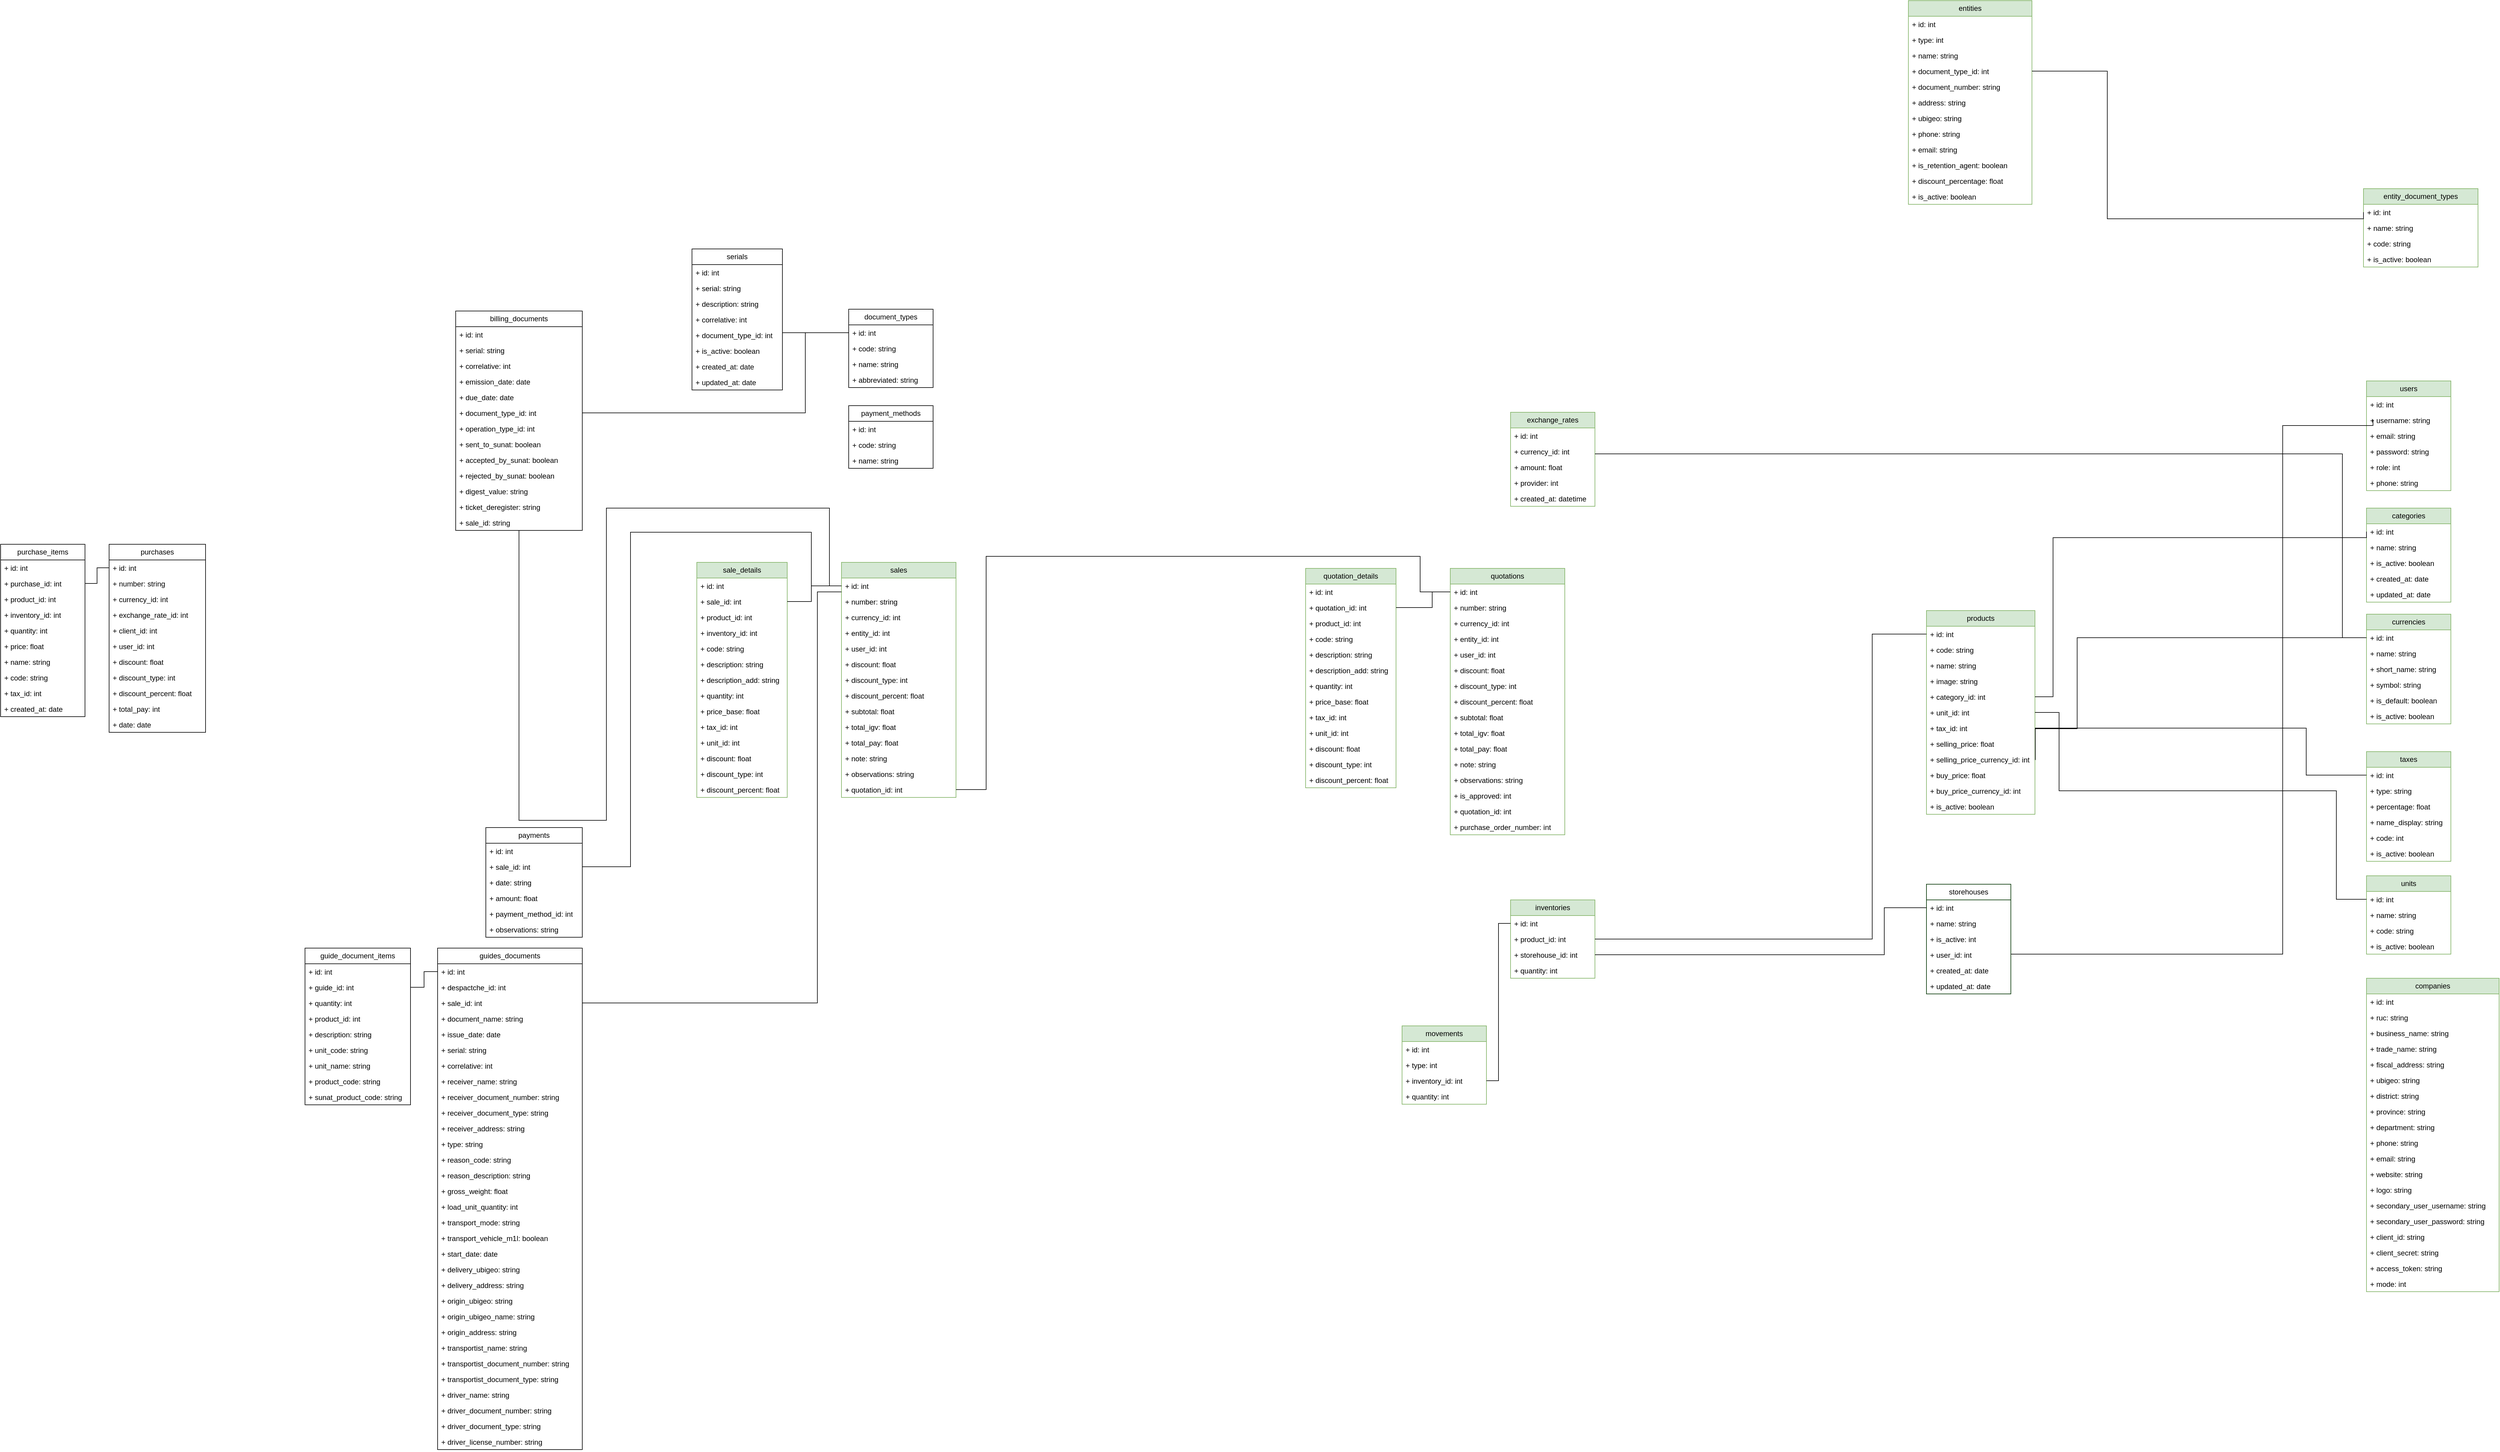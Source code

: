 <mxfile version="22.1.5" type="github">
  <diagram name="Page-1" id="I3-knX-ZWJwGeR34u3Mt">
    <mxGraphModel dx="3100" dy="2637" grid="1" gridSize="10" guides="1" tooltips="1" connect="1" arrows="1" fold="1" page="1" pageScale="1" pageWidth="850" pageHeight="1100" math="0" shadow="0">
      <root>
        <mxCell id="0" />
        <mxCell id="1" parent="0" />
        <mxCell id="bc5al1nMrvYTdEU7Fv2f-1" value="billing_documents" style="swimlane;fontStyle=0;childLayout=stackLayout;horizontal=1;startSize=26;fillColor=none;horizontalStack=0;resizeParent=1;resizeParentMax=0;resizeLast=0;collapsible=1;marginBottom=0;whiteSpace=wrap;html=1;" parent="1" vertex="1">
          <mxGeometry x="-1370" y="-727" width="210" height="364" as="geometry" />
        </mxCell>
        <mxCell id="bc5al1nMrvYTdEU7Fv2f-2" value="+ id: int" style="text;strokeColor=none;fillColor=none;align=left;verticalAlign=top;spacingLeft=4;spacingRight=4;overflow=hidden;rotatable=0;points=[[0,0.5],[1,0.5]];portConstraint=eastwest;whiteSpace=wrap;html=1;" parent="bc5al1nMrvYTdEU7Fv2f-1" vertex="1">
          <mxGeometry y="26" width="210" height="26" as="geometry" />
        </mxCell>
        <mxCell id="bc5al1nMrvYTdEU7Fv2f-39" value="+ serial: string" style="text;strokeColor=none;fillColor=none;align=left;verticalAlign=top;spacingLeft=4;spacingRight=4;overflow=hidden;rotatable=0;points=[[0,0.5],[1,0.5]];portConstraint=eastwest;whiteSpace=wrap;html=1;" parent="bc5al1nMrvYTdEU7Fv2f-1" vertex="1">
          <mxGeometry y="52" width="210" height="26" as="geometry" />
        </mxCell>
        <mxCell id="bc5al1nMrvYTdEU7Fv2f-38" value="+ correlative: int" style="text;strokeColor=none;fillColor=none;align=left;verticalAlign=top;spacingLeft=4;spacingRight=4;overflow=hidden;rotatable=0;points=[[0,0.5],[1,0.5]];portConstraint=eastwest;whiteSpace=wrap;html=1;" parent="bc5al1nMrvYTdEU7Fv2f-1" vertex="1">
          <mxGeometry y="78" width="210" height="26" as="geometry" />
        </mxCell>
        <mxCell id="bc5al1nMrvYTdEU7Fv2f-3" value="+ emission_date: date" style="text;strokeColor=none;fillColor=none;align=left;verticalAlign=top;spacingLeft=4;spacingRight=4;overflow=hidden;rotatable=0;points=[[0,0.5],[1,0.5]];portConstraint=eastwest;whiteSpace=wrap;html=1;" parent="bc5al1nMrvYTdEU7Fv2f-1" vertex="1">
          <mxGeometry y="104" width="210" height="26" as="geometry" />
        </mxCell>
        <mxCell id="y71SYP-LJ5Mo1cKXT7DR-125" value="+ due_date: date" style="text;strokeColor=none;fillColor=none;align=left;verticalAlign=top;spacingLeft=4;spacingRight=4;overflow=hidden;rotatable=0;points=[[0,0.5],[1,0.5]];portConstraint=eastwest;whiteSpace=wrap;html=1;" parent="bc5al1nMrvYTdEU7Fv2f-1" vertex="1">
          <mxGeometry y="130" width="210" height="26" as="geometry" />
        </mxCell>
        <mxCell id="bc5al1nMrvYTdEU7Fv2f-29" value="+ document_type_id: int" style="text;strokeColor=none;fillColor=none;align=left;verticalAlign=top;spacingLeft=4;spacingRight=4;overflow=hidden;rotatable=0;points=[[0,0.5],[1,0.5]];portConstraint=eastwest;whiteSpace=wrap;html=1;" parent="bc5al1nMrvYTdEU7Fv2f-1" vertex="1">
          <mxGeometry y="156" width="210" height="26" as="geometry" />
        </mxCell>
        <mxCell id="y71SYP-LJ5Mo1cKXT7DR-126" value="+&amp;nbsp;operation_type_id&lt;span style=&quot;background-color: initial;&quot;&gt;: int&lt;/span&gt;" style="text;strokeColor=none;fillColor=none;align=left;verticalAlign=top;spacingLeft=4;spacingRight=4;overflow=hidden;rotatable=0;points=[[0,0.5],[1,0.5]];portConstraint=eastwest;whiteSpace=wrap;html=1;" parent="bc5al1nMrvYTdEU7Fv2f-1" vertex="1">
          <mxGeometry y="182" width="210" height="26" as="geometry" />
        </mxCell>
        <mxCell id="bc5al1nMrvYTdEU7Fv2f-51" value="+&amp;nbsp;sent_to_sunat&lt;span style=&quot;background-color: initial;&quot;&gt;:&amp;nbsp;&lt;/span&gt;boolean" style="text;strokeColor=none;fillColor=none;align=left;verticalAlign=top;spacingLeft=4;spacingRight=4;overflow=hidden;rotatable=0;points=[[0,0.5],[1,0.5]];portConstraint=eastwest;whiteSpace=wrap;html=1;" parent="bc5al1nMrvYTdEU7Fv2f-1" vertex="1">
          <mxGeometry y="208" width="210" height="26" as="geometry" />
        </mxCell>
        <mxCell id="bc5al1nMrvYTdEU7Fv2f-52" value="+&amp;nbsp;accepted_by_sunat&lt;span style=&quot;background-color: initial;&quot;&gt;:&amp;nbsp;&lt;/span&gt;boolean" style="text;strokeColor=none;fillColor=none;align=left;verticalAlign=top;spacingLeft=4;spacingRight=4;overflow=hidden;rotatable=0;points=[[0,0.5],[1,0.5]];portConstraint=eastwest;whiteSpace=wrap;html=1;" parent="bc5al1nMrvYTdEU7Fv2f-1" vertex="1">
          <mxGeometry y="234" width="210" height="26" as="geometry" />
        </mxCell>
        <mxCell id="bc5al1nMrvYTdEU7Fv2f-53" value="+&amp;nbsp;rejected_by_sunat&lt;span style=&quot;background-color: initial;&quot;&gt;:&amp;nbsp;&lt;/span&gt;boolean" style="text;strokeColor=none;fillColor=none;align=left;verticalAlign=top;spacingLeft=4;spacingRight=4;overflow=hidden;rotatable=0;points=[[0,0.5],[1,0.5]];portConstraint=eastwest;whiteSpace=wrap;html=1;" parent="bc5al1nMrvYTdEU7Fv2f-1" vertex="1">
          <mxGeometry y="260" width="210" height="26" as="geometry" />
        </mxCell>
        <mxCell id="bc5al1nMrvYTdEU7Fv2f-65" value="+ digest_value: string" style="text;strokeColor=none;fillColor=none;align=left;verticalAlign=top;spacingLeft=4;spacingRight=4;overflow=hidden;rotatable=0;points=[[0,0.5],[1,0.5]];portConstraint=eastwest;whiteSpace=wrap;html=1;" parent="bc5al1nMrvYTdEU7Fv2f-1" vertex="1">
          <mxGeometry y="286" width="210" height="26" as="geometry" />
        </mxCell>
        <mxCell id="bc5al1nMrvYTdEU7Fv2f-423" value="+&amp;nbsp;ticket_deregister&lt;span style=&quot;background-color: initial;&quot;&gt;: string&lt;/span&gt;" style="text;strokeColor=none;fillColor=none;align=left;verticalAlign=top;spacingLeft=4;spacingRight=4;overflow=hidden;rotatable=0;points=[[0,0.5],[1,0.5]];portConstraint=eastwest;whiteSpace=wrap;html=1;" parent="bc5al1nMrvYTdEU7Fv2f-1" vertex="1">
          <mxGeometry y="312" width="210" height="26" as="geometry" />
        </mxCell>
        <mxCell id="y71SYP-LJ5Mo1cKXT7DR-124" value="+&amp;nbsp;sale_id&lt;span style=&quot;background-color: initial;&quot;&gt;: string&lt;/span&gt;" style="text;strokeColor=none;fillColor=none;align=left;verticalAlign=top;spacingLeft=4;spacingRight=4;overflow=hidden;rotatable=0;points=[[0,0.5],[1,0.5]];portConstraint=eastwest;whiteSpace=wrap;html=1;" parent="bc5al1nMrvYTdEU7Fv2f-1" vertex="1">
          <mxGeometry y="338" width="210" height="26" as="geometry" />
        </mxCell>
        <mxCell id="bc5al1nMrvYTdEU7Fv2f-9" value="products" style="swimlane;fontStyle=0;childLayout=stackLayout;horizontal=1;startSize=26;fillColor=#d5e8d4;horizontalStack=0;resizeParent=1;resizeParentMax=0;resizeLast=0;collapsible=1;marginBottom=0;whiteSpace=wrap;html=1;strokeColor=#82b366;" parent="1" vertex="1">
          <mxGeometry x="1070" y="-230" width="180" height="338" as="geometry" />
        </mxCell>
        <mxCell id="bc5al1nMrvYTdEU7Fv2f-10" value="+ id: int" style="text;strokeColor=none;fillColor=none;align=left;verticalAlign=top;spacingLeft=4;spacingRight=4;overflow=hidden;rotatable=0;points=[[0,0.5],[1,0.5]];portConstraint=eastwest;whiteSpace=wrap;html=1;" parent="bc5al1nMrvYTdEU7Fv2f-9" vertex="1">
          <mxGeometry y="26" width="180" height="26" as="geometry" />
        </mxCell>
        <mxCell id="bc5al1nMrvYTdEU7Fv2f-162" value="+ code: string" style="text;strokeColor=none;fillColor=none;align=left;verticalAlign=top;spacingLeft=4;spacingRight=4;overflow=hidden;rotatable=0;points=[[0,0.5],[1,0.5]];portConstraint=eastwest;whiteSpace=wrap;html=1;" parent="bc5al1nMrvYTdEU7Fv2f-9" vertex="1">
          <mxGeometry y="52" width="180" height="26" as="geometry" />
        </mxCell>
        <mxCell id="bc5al1nMrvYTdEU7Fv2f-11" value="+ name: string" style="text;strokeColor=none;fillColor=none;align=left;verticalAlign=top;spacingLeft=4;spacingRight=4;overflow=hidden;rotatable=0;points=[[0,0.5],[1,0.5]];portConstraint=eastwest;whiteSpace=wrap;html=1;" parent="bc5al1nMrvYTdEU7Fv2f-9" vertex="1">
          <mxGeometry y="78" width="180" height="26" as="geometry" />
        </mxCell>
        <mxCell id="bc5al1nMrvYTdEU7Fv2f-460" value="+ image: string" style="text;strokeColor=none;fillColor=none;align=left;verticalAlign=top;spacingLeft=4;spacingRight=4;overflow=hidden;rotatable=0;points=[[0,0.5],[1,0.5]];portConstraint=eastwest;whiteSpace=wrap;html=1;" parent="bc5al1nMrvYTdEU7Fv2f-9" vertex="1">
          <mxGeometry y="104" width="180" height="26" as="geometry" />
        </mxCell>
        <mxCell id="bc5al1nMrvYTdEU7Fv2f-135" value="+ category_id: int" style="text;strokeColor=none;fillColor=none;align=left;verticalAlign=top;spacingLeft=4;spacingRight=4;overflow=hidden;rotatable=0;points=[[0,0.5],[1,0.5]];portConstraint=eastwest;whiteSpace=wrap;html=1;" parent="bc5al1nMrvYTdEU7Fv2f-9" vertex="1">
          <mxGeometry y="130" width="180" height="26" as="geometry" />
        </mxCell>
        <mxCell id="bc5al1nMrvYTdEU7Fv2f-262" value="+ unit_id: int" style="text;strokeColor=none;fillColor=none;align=left;verticalAlign=top;spacingLeft=4;spacingRight=4;overflow=hidden;rotatable=0;points=[[0,0.5],[1,0.5]];portConstraint=eastwest;whiteSpace=wrap;html=1;" parent="bc5al1nMrvYTdEU7Fv2f-9" vertex="1">
          <mxGeometry y="156" width="180" height="26" as="geometry" />
        </mxCell>
        <mxCell id="bc5al1nMrvYTdEU7Fv2f-169" value="+ tax_id: int" style="text;strokeColor=none;fillColor=none;align=left;verticalAlign=top;spacingLeft=4;spacingRight=4;overflow=hidden;rotatable=0;points=[[0,0.5],[1,0.5]];portConstraint=eastwest;whiteSpace=wrap;html=1;" parent="bc5al1nMrvYTdEU7Fv2f-9" vertex="1">
          <mxGeometry y="182" width="180" height="26" as="geometry" />
        </mxCell>
        <mxCell id="bc5al1nMrvYTdEU7Fv2f-164" value="+ selling_price: float" style="text;strokeColor=none;fillColor=none;align=left;verticalAlign=top;spacingLeft=4;spacingRight=4;overflow=hidden;rotatable=0;points=[[0,0.5],[1,0.5]];portConstraint=eastwest;whiteSpace=wrap;html=1;" parent="bc5al1nMrvYTdEU7Fv2f-9" vertex="1">
          <mxGeometry y="208" width="180" height="26" as="geometry" />
        </mxCell>
        <mxCell id="bc5al1nMrvYTdEU7Fv2f-137" value="+ selling_price_currency_id: int" style="text;strokeColor=none;fillColor=none;align=left;verticalAlign=top;spacingLeft=4;spacingRight=4;overflow=hidden;rotatable=0;points=[[0,0.5],[1,0.5]];portConstraint=eastwest;whiteSpace=wrap;html=1;" parent="bc5al1nMrvYTdEU7Fv2f-9" vertex="1">
          <mxGeometry y="234" width="180" height="26" as="geometry" />
        </mxCell>
        <mxCell id="bc5al1nMrvYTdEU7Fv2f-165" value="+ buy_price: float" style="text;strokeColor=none;fillColor=none;align=left;verticalAlign=top;spacingLeft=4;spacingRight=4;overflow=hidden;rotatable=0;points=[[0,0.5],[1,0.5]];portConstraint=eastwest;whiteSpace=wrap;html=1;" parent="bc5al1nMrvYTdEU7Fv2f-9" vertex="1">
          <mxGeometry y="260" width="180" height="26" as="geometry" />
        </mxCell>
        <mxCell id="bc5al1nMrvYTdEU7Fv2f-166" value="+ buy_price_currency_id: int" style="text;strokeColor=none;fillColor=none;align=left;verticalAlign=top;spacingLeft=4;spacingRight=4;overflow=hidden;rotatable=0;points=[[0,0.5],[1,0.5]];portConstraint=eastwest;whiteSpace=wrap;html=1;" parent="bc5al1nMrvYTdEU7Fv2f-9" vertex="1">
          <mxGeometry y="286" width="180" height="26" as="geometry" />
        </mxCell>
        <mxCell id="bc5al1nMrvYTdEU7Fv2f-167" value="+ is_active: boolean" style="text;strokeColor=none;fillColor=none;align=left;verticalAlign=top;spacingLeft=4;spacingRight=4;overflow=hidden;rotatable=0;points=[[0,0.5],[1,0.5]];portConstraint=eastwest;whiteSpace=wrap;html=1;" parent="bc5al1nMrvYTdEU7Fv2f-9" vertex="1">
          <mxGeometry y="312" width="180" height="26" as="geometry" />
        </mxCell>
        <mxCell id="bc5al1nMrvYTdEU7Fv2f-13" value="inventories" style="swimlane;fontStyle=0;childLayout=stackLayout;horizontal=1;startSize=26;fillColor=#d5e8d4;horizontalStack=0;resizeParent=1;resizeParentMax=0;resizeLast=0;collapsible=1;marginBottom=0;whiteSpace=wrap;html=1;strokeColor=#82b366;" parent="1" vertex="1">
          <mxGeometry x="380" y="250" width="140" height="130" as="geometry" />
        </mxCell>
        <mxCell id="bc5al1nMrvYTdEU7Fv2f-14" value="+ id: int" style="text;strokeColor=none;fillColor=none;align=left;verticalAlign=top;spacingLeft=4;spacingRight=4;overflow=hidden;rotatable=0;points=[[0,0.5],[1,0.5]];portConstraint=eastwest;whiteSpace=wrap;html=1;" parent="bc5al1nMrvYTdEU7Fv2f-13" vertex="1">
          <mxGeometry y="26" width="140" height="26" as="geometry" />
        </mxCell>
        <mxCell id="bc5al1nMrvYTdEU7Fv2f-15" value="+ product_id: int" style="text;strokeColor=none;fillColor=none;align=left;verticalAlign=top;spacingLeft=4;spacingRight=4;overflow=hidden;rotatable=0;points=[[0,0.5],[1,0.5]];portConstraint=eastwest;whiteSpace=wrap;html=1;" parent="bc5al1nMrvYTdEU7Fv2f-13" vertex="1">
          <mxGeometry y="52" width="140" height="26" as="geometry" />
        </mxCell>
        <mxCell id="bc5al1nMrvYTdEU7Fv2f-16" value="+ storehouse_id: int" style="text;strokeColor=none;fillColor=none;align=left;verticalAlign=top;spacingLeft=4;spacingRight=4;overflow=hidden;rotatable=0;points=[[0,0.5],[1,0.5]];portConstraint=eastwest;whiteSpace=wrap;html=1;" parent="bc5al1nMrvYTdEU7Fv2f-13" vertex="1">
          <mxGeometry y="78" width="140" height="26" as="geometry" />
        </mxCell>
        <mxCell id="bc5al1nMrvYTdEU7Fv2f-119" value="+ quantity: int" style="text;strokeColor=none;fillColor=none;align=left;verticalAlign=top;spacingLeft=4;spacingRight=4;overflow=hidden;rotatable=0;points=[[0,0.5],[1,0.5]];portConstraint=eastwest;whiteSpace=wrap;html=1;" parent="bc5al1nMrvYTdEU7Fv2f-13" vertex="1">
          <mxGeometry y="104" width="140" height="26" as="geometry" />
        </mxCell>
        <mxCell id="bc5al1nMrvYTdEU7Fv2f-17" value="storehouses" style="swimlane;fontStyle=0;childLayout=stackLayout;horizontal=1;startSize=26;fillColor=none;horizontalStack=0;resizeParent=1;resizeParentMax=0;resizeLast=0;collapsible=1;marginBottom=0;whiteSpace=wrap;html=1;strokeColor=#003300;" parent="1" vertex="1">
          <mxGeometry x="1070" y="224" width="140" height="182" as="geometry" />
        </mxCell>
        <mxCell id="bc5al1nMrvYTdEU7Fv2f-18" value="+ id: int" style="text;strokeColor=none;fillColor=none;align=left;verticalAlign=top;spacingLeft=4;spacingRight=4;overflow=hidden;rotatable=0;points=[[0,0.5],[1,0.5]];portConstraint=eastwest;whiteSpace=wrap;html=1;" parent="bc5al1nMrvYTdEU7Fv2f-17" vertex="1">
          <mxGeometry y="26" width="140" height="26" as="geometry" />
        </mxCell>
        <mxCell id="bc5al1nMrvYTdEU7Fv2f-19" value="+ name: string" style="text;strokeColor=none;fillColor=none;align=left;verticalAlign=top;spacingLeft=4;spacingRight=4;overflow=hidden;rotatable=0;points=[[0,0.5],[1,0.5]];portConstraint=eastwest;whiteSpace=wrap;html=1;" parent="bc5al1nMrvYTdEU7Fv2f-17" vertex="1">
          <mxGeometry y="52" width="140" height="26" as="geometry" />
        </mxCell>
        <mxCell id="QpzVW7LiydIU-llMH4Vk-1" value="+ is_active: int" style="text;strokeColor=none;fillColor=none;align=left;verticalAlign=top;spacingLeft=4;spacingRight=4;overflow=hidden;rotatable=0;points=[[0,0.5],[1,0.5]];portConstraint=eastwest;whiteSpace=wrap;html=1;" parent="bc5al1nMrvYTdEU7Fv2f-17" vertex="1">
          <mxGeometry y="78" width="140" height="26" as="geometry" />
        </mxCell>
        <mxCell id="bc5al1nMrvYTdEU7Fv2f-20" value="+ user_id: int" style="text;strokeColor=none;fillColor=none;align=left;verticalAlign=top;spacingLeft=4;spacingRight=4;overflow=hidden;rotatable=0;points=[[0,0.5],[1,0.5]];portConstraint=eastwest;whiteSpace=wrap;html=1;" parent="bc5al1nMrvYTdEU7Fv2f-17" vertex="1">
          <mxGeometry y="104" width="140" height="26" as="geometry" />
        </mxCell>
        <mxCell id="bc5al1nMrvYTdEU7Fv2f-276" value="+ created_at: date" style="text;strokeColor=none;fillColor=none;align=left;verticalAlign=top;spacingLeft=4;spacingRight=4;overflow=hidden;rotatable=0;points=[[0,0.5],[1,0.5]];portConstraint=eastwest;whiteSpace=wrap;html=1;" parent="bc5al1nMrvYTdEU7Fv2f-17" vertex="1">
          <mxGeometry y="130" width="140" height="26" as="geometry" />
        </mxCell>
        <mxCell id="bc5al1nMrvYTdEU7Fv2f-277" value="+ updated_at: date" style="text;strokeColor=none;fillColor=none;align=left;verticalAlign=top;spacingLeft=4;spacingRight=4;overflow=hidden;rotatable=0;points=[[0,0.5],[1,0.5]];portConstraint=eastwest;whiteSpace=wrap;html=1;" parent="bc5al1nMrvYTdEU7Fv2f-17" vertex="1">
          <mxGeometry y="156" width="140" height="26" as="geometry" />
        </mxCell>
        <mxCell id="bc5al1nMrvYTdEU7Fv2f-40" value="currencies" style="swimlane;fontStyle=0;childLayout=stackLayout;horizontal=1;startSize=26;fillColor=#d5e8d4;horizontalStack=0;resizeParent=1;resizeParentMax=0;resizeLast=0;collapsible=1;marginBottom=0;whiteSpace=wrap;html=1;strokeColor=#82b366;" parent="1" vertex="1">
          <mxGeometry x="1800" y="-224" width="140" height="182" as="geometry" />
        </mxCell>
        <mxCell id="bc5al1nMrvYTdEU7Fv2f-41" value="+ id: int" style="text;strokeColor=none;fillColor=none;align=left;verticalAlign=top;spacingLeft=4;spacingRight=4;overflow=hidden;rotatable=0;points=[[0,0.5],[1,0.5]];portConstraint=eastwest;whiteSpace=wrap;html=1;" parent="bc5al1nMrvYTdEU7Fv2f-40" vertex="1">
          <mxGeometry y="26" width="140" height="26" as="geometry" />
        </mxCell>
        <mxCell id="bc5al1nMrvYTdEU7Fv2f-42" value="+ name: string" style="text;strokeColor=none;fillColor=none;align=left;verticalAlign=top;spacingLeft=4;spacingRight=4;overflow=hidden;rotatable=0;points=[[0,0.5],[1,0.5]];portConstraint=eastwest;whiteSpace=wrap;html=1;" parent="bc5al1nMrvYTdEU7Fv2f-40" vertex="1">
          <mxGeometry y="52" width="140" height="26" as="geometry" />
        </mxCell>
        <mxCell id="bc5al1nMrvYTdEU7Fv2f-275" value="+ short_name: string" style="text;strokeColor=none;fillColor=none;align=left;verticalAlign=top;spacingLeft=4;spacingRight=4;overflow=hidden;rotatable=0;points=[[0,0.5],[1,0.5]];portConstraint=eastwest;whiteSpace=wrap;html=1;" parent="bc5al1nMrvYTdEU7Fv2f-40" vertex="1">
          <mxGeometry y="78" width="140" height="26" as="geometry" />
        </mxCell>
        <mxCell id="bc5al1nMrvYTdEU7Fv2f-43" value="+ symbol: string" style="text;strokeColor=none;fillColor=none;align=left;verticalAlign=top;spacingLeft=4;spacingRight=4;overflow=hidden;rotatable=0;points=[[0,0.5],[1,0.5]];portConstraint=eastwest;whiteSpace=wrap;html=1;" parent="bc5al1nMrvYTdEU7Fv2f-40" vertex="1">
          <mxGeometry y="104" width="140" height="26" as="geometry" />
        </mxCell>
        <mxCell id="bc5al1nMrvYTdEU7Fv2f-279" value="+ is_default: boolean" style="text;strokeColor=none;fillColor=none;align=left;verticalAlign=top;spacingLeft=4;spacingRight=4;overflow=hidden;rotatable=0;points=[[0,0.5],[1,0.5]];portConstraint=eastwest;whiteSpace=wrap;html=1;" parent="bc5al1nMrvYTdEU7Fv2f-40" vertex="1">
          <mxGeometry y="130" width="140" height="26" as="geometry" />
        </mxCell>
        <mxCell id="bc5al1nMrvYTdEU7Fv2f-280" value="+ is_active: boolean" style="text;strokeColor=none;fillColor=none;align=left;verticalAlign=top;spacingLeft=4;spacingRight=4;overflow=hidden;rotatable=0;points=[[0,0.5],[1,0.5]];portConstraint=eastwest;whiteSpace=wrap;html=1;" parent="bc5al1nMrvYTdEU7Fv2f-40" vertex="1">
          <mxGeometry y="156" width="140" height="26" as="geometry" />
        </mxCell>
        <mxCell id="bc5al1nMrvYTdEU7Fv2f-44" value="exchange_rates" style="swimlane;fontStyle=0;childLayout=stackLayout;horizontal=1;startSize=26;fillColor=#d5e8d4;horizontalStack=0;resizeParent=1;resizeParentMax=0;resizeLast=0;collapsible=1;marginBottom=0;whiteSpace=wrap;html=1;strokeColor=#82b366;" parent="1" vertex="1">
          <mxGeometry x="380" y="-559" width="140" height="156" as="geometry" />
        </mxCell>
        <mxCell id="bc5al1nMrvYTdEU7Fv2f-45" value="+ id: int" style="text;strokeColor=none;fillColor=none;align=left;verticalAlign=top;spacingLeft=4;spacingRight=4;overflow=hidden;rotatable=0;points=[[0,0.5],[1,0.5]];portConstraint=eastwest;whiteSpace=wrap;html=1;" parent="bc5al1nMrvYTdEU7Fv2f-44" vertex="1">
          <mxGeometry y="26" width="140" height="26" as="geometry" />
        </mxCell>
        <mxCell id="bc5al1nMrvYTdEU7Fv2f-46" value="+ currency_id: int" style="text;strokeColor=none;fillColor=none;align=left;verticalAlign=top;spacingLeft=4;spacingRight=4;overflow=hidden;rotatable=0;points=[[0,0.5],[1,0.5]];portConstraint=eastwest;whiteSpace=wrap;html=1;" parent="bc5al1nMrvYTdEU7Fv2f-44" vertex="1">
          <mxGeometry y="52" width="140" height="26" as="geometry" />
        </mxCell>
        <mxCell id="bc5al1nMrvYTdEU7Fv2f-47" value="+ amount: float" style="text;strokeColor=none;fillColor=none;align=left;verticalAlign=top;spacingLeft=4;spacingRight=4;overflow=hidden;rotatable=0;points=[[0,0.5],[1,0.5]];portConstraint=eastwest;whiteSpace=wrap;html=1;" parent="bc5al1nMrvYTdEU7Fv2f-44" vertex="1">
          <mxGeometry y="78" width="140" height="26" as="geometry" />
        </mxCell>
        <mxCell id="84pWtTebZmlKkfNhIVRv-7" value="+ provider: int" style="text;strokeColor=none;fillColor=none;align=left;verticalAlign=top;spacingLeft=4;spacingRight=4;overflow=hidden;rotatable=0;points=[[0,0.5],[1,0.5]];portConstraint=eastwest;whiteSpace=wrap;html=1;" parent="bc5al1nMrvYTdEU7Fv2f-44" vertex="1">
          <mxGeometry y="104" width="140" height="26" as="geometry" />
        </mxCell>
        <mxCell id="bc5al1nMrvYTdEU7Fv2f-145" value="+ created_at: datetime" style="text;strokeColor=none;fillColor=none;align=left;verticalAlign=top;spacingLeft=4;spacingRight=4;overflow=hidden;rotatable=0;points=[[0,0.5],[1,0.5]];portConstraint=eastwest;whiteSpace=wrap;html=1;" parent="bc5al1nMrvYTdEU7Fv2f-44" vertex="1">
          <mxGeometry y="130" width="140" height="26" as="geometry" />
        </mxCell>
        <mxCell id="bc5al1nMrvYTdEU7Fv2f-80" value="payments" style="swimlane;fontStyle=0;childLayout=stackLayout;horizontal=1;startSize=26;fillColor=none;horizontalStack=0;resizeParent=1;resizeParentMax=0;resizeLast=0;collapsible=1;marginBottom=0;whiteSpace=wrap;html=1;" parent="1" vertex="1">
          <mxGeometry x="-1320" y="130" width="160" height="182" as="geometry" />
        </mxCell>
        <mxCell id="bc5al1nMrvYTdEU7Fv2f-81" value="+ id: int" style="text;strokeColor=none;fillColor=none;align=left;verticalAlign=top;spacingLeft=4;spacingRight=4;overflow=hidden;rotatable=0;points=[[0,0.5],[1,0.5]];portConstraint=eastwest;whiteSpace=wrap;html=1;" parent="bc5al1nMrvYTdEU7Fv2f-80" vertex="1">
          <mxGeometry y="26" width="160" height="26" as="geometry" />
        </mxCell>
        <mxCell id="bc5al1nMrvYTdEU7Fv2f-82" value="+ sale_id: int" style="text;strokeColor=none;fillColor=none;align=left;verticalAlign=top;spacingLeft=4;spacingRight=4;overflow=hidden;rotatable=0;points=[[0,0.5],[1,0.5]];portConstraint=eastwest;whiteSpace=wrap;html=1;" parent="bc5al1nMrvYTdEU7Fv2f-80" vertex="1">
          <mxGeometry y="52" width="160" height="26" as="geometry" />
        </mxCell>
        <mxCell id="bc5al1nMrvYTdEU7Fv2f-83" value="+ date: string" style="text;strokeColor=none;fillColor=none;align=left;verticalAlign=top;spacingLeft=4;spacingRight=4;overflow=hidden;rotatable=0;points=[[0,0.5],[1,0.5]];portConstraint=eastwest;whiteSpace=wrap;html=1;" parent="bc5al1nMrvYTdEU7Fv2f-80" vertex="1">
          <mxGeometry y="78" width="160" height="26" as="geometry" />
        </mxCell>
        <mxCell id="bc5al1nMrvYTdEU7Fv2f-84" value="+ amount: float" style="text;strokeColor=none;fillColor=none;align=left;verticalAlign=top;spacingLeft=4;spacingRight=4;overflow=hidden;rotatable=0;points=[[0,0.5],[1,0.5]];portConstraint=eastwest;whiteSpace=wrap;html=1;" parent="bc5al1nMrvYTdEU7Fv2f-80" vertex="1">
          <mxGeometry y="104" width="160" height="26" as="geometry" />
        </mxCell>
        <mxCell id="vTePB1kZz73ctdCJZdw--1" value="+ payment_method_id: int" style="text;strokeColor=none;fillColor=none;align=left;verticalAlign=top;spacingLeft=4;spacingRight=4;overflow=hidden;rotatable=0;points=[[0,0.5],[1,0.5]];portConstraint=eastwest;whiteSpace=wrap;html=1;" vertex="1" parent="bc5al1nMrvYTdEU7Fv2f-80">
          <mxGeometry y="130" width="160" height="26" as="geometry" />
        </mxCell>
        <mxCell id="bc5al1nMrvYTdEU7Fv2f-85" value="+ observations: string" style="text;strokeColor=none;fillColor=none;align=left;verticalAlign=top;spacingLeft=4;spacingRight=4;overflow=hidden;rotatable=0;points=[[0,0.5],[1,0.5]];portConstraint=eastwest;whiteSpace=wrap;html=1;" parent="bc5al1nMrvYTdEU7Fv2f-80" vertex="1">
          <mxGeometry y="156" width="160" height="26" as="geometry" />
        </mxCell>
        <mxCell id="bc5al1nMrvYTdEU7Fv2f-117" style="edgeStyle=orthogonalEdgeStyle;rounded=0;orthogonalLoop=1;jettySize=auto;html=1;endArrow=none;endFill=0;" parent="1" source="bc5al1nMrvYTdEU7Fv2f-15" target="bc5al1nMrvYTdEU7Fv2f-10" edge="1">
          <mxGeometry relative="1" as="geometry">
            <Array as="points">
              <mxPoint x="980" y="315" />
              <mxPoint x="980" y="-191" />
            </Array>
          </mxGeometry>
        </mxCell>
        <mxCell id="bc5al1nMrvYTdEU7Fv2f-118" style="edgeStyle=orthogonalEdgeStyle;rounded=0;orthogonalLoop=1;jettySize=auto;html=1;endArrow=none;endFill=0;" parent="1" source="bc5al1nMrvYTdEU7Fv2f-16" target="bc5al1nMrvYTdEU7Fv2f-18" edge="1">
          <mxGeometry relative="1" as="geometry">
            <mxPoint x="920" y="292" as="sourcePoint" />
            <mxPoint x="1470" y="290" as="targetPoint" />
            <Array as="points">
              <mxPoint x="1000" y="341" />
              <mxPoint x="1000" y="263" />
            </Array>
          </mxGeometry>
        </mxCell>
        <mxCell id="bc5al1nMrvYTdEU7Fv2f-121" value="users" style="swimlane;fontStyle=0;childLayout=stackLayout;horizontal=1;startSize=26;fillColor=#d5e8d4;horizontalStack=0;resizeParent=1;resizeParentMax=0;resizeLast=0;collapsible=1;marginBottom=0;whiteSpace=wrap;html=1;strokeColor=#82b366;" parent="1" vertex="1">
          <mxGeometry x="1800" y="-611" width="140" height="182" as="geometry" />
        </mxCell>
        <mxCell id="bc5al1nMrvYTdEU7Fv2f-122" value="+ id: int" style="text;strokeColor=none;fillColor=none;align=left;verticalAlign=top;spacingLeft=4;spacingRight=4;overflow=hidden;rotatable=0;points=[[0,0.5],[1,0.5]];portConstraint=eastwest;whiteSpace=wrap;html=1;" parent="bc5al1nMrvYTdEU7Fv2f-121" vertex="1">
          <mxGeometry y="26" width="140" height="26" as="geometry" />
        </mxCell>
        <mxCell id="bc5al1nMrvYTdEU7Fv2f-123" value="+ username: string" style="text;strokeColor=none;fillColor=none;align=left;verticalAlign=top;spacingLeft=4;spacingRight=4;overflow=hidden;rotatable=0;points=[[0,0.5],[1,0.5]];portConstraint=eastwest;whiteSpace=wrap;html=1;" parent="bc5al1nMrvYTdEU7Fv2f-121" vertex="1">
          <mxGeometry y="52" width="140" height="26" as="geometry" />
        </mxCell>
        <mxCell id="bc5al1nMrvYTdEU7Fv2f-282" value="+ email: string" style="text;strokeColor=none;fillColor=none;align=left;verticalAlign=top;spacingLeft=4;spacingRight=4;overflow=hidden;rotatable=0;points=[[0,0.5],[1,0.5]];portConstraint=eastwest;whiteSpace=wrap;html=1;" parent="bc5al1nMrvYTdEU7Fv2f-121" vertex="1">
          <mxGeometry y="78" width="140" height="26" as="geometry" />
        </mxCell>
        <mxCell id="bc5al1nMrvYTdEU7Fv2f-283" value="+ password: string" style="text;strokeColor=none;fillColor=none;align=left;verticalAlign=top;spacingLeft=4;spacingRight=4;overflow=hidden;rotatable=0;points=[[0,0.5],[1,0.5]];portConstraint=eastwest;whiteSpace=wrap;html=1;" parent="bc5al1nMrvYTdEU7Fv2f-121" vertex="1">
          <mxGeometry y="104" width="140" height="26" as="geometry" />
        </mxCell>
        <mxCell id="bc5al1nMrvYTdEU7Fv2f-427" value="+&amp;nbsp;role&lt;span style=&quot;background-color: initial;&quot;&gt;: int&lt;/span&gt;" style="text;strokeColor=none;fillColor=none;align=left;verticalAlign=top;spacingLeft=4;spacingRight=4;overflow=hidden;rotatable=0;points=[[0,0.5],[1,0.5]];portConstraint=eastwest;whiteSpace=wrap;html=1;" parent="bc5al1nMrvYTdEU7Fv2f-121" vertex="1">
          <mxGeometry y="130" width="140" height="26" as="geometry" />
        </mxCell>
        <mxCell id="bc5al1nMrvYTdEU7Fv2f-428" value="+&amp;nbsp;phone&lt;span style=&quot;background-color: initial;&quot;&gt;: string&lt;/span&gt;" style="text;strokeColor=none;fillColor=none;align=left;verticalAlign=top;spacingLeft=4;spacingRight=4;overflow=hidden;rotatable=0;points=[[0,0.5],[1,0.5]];portConstraint=eastwest;whiteSpace=wrap;html=1;" parent="bc5al1nMrvYTdEU7Fv2f-121" vertex="1">
          <mxGeometry y="156" width="140" height="26" as="geometry" />
        </mxCell>
        <mxCell id="bc5al1nMrvYTdEU7Fv2f-125" value="entities" style="swimlane;fontStyle=0;childLayout=stackLayout;horizontal=1;startSize=26;fillColor=#d5e8d4;horizontalStack=0;resizeParent=1;resizeParentMax=0;resizeLast=0;collapsible=1;marginBottom=0;whiteSpace=wrap;html=1;strokeColor=#82b366;" parent="1" vertex="1">
          <mxGeometry x="1040" y="-1242" width="205" height="338" as="geometry" />
        </mxCell>
        <mxCell id="bc5al1nMrvYTdEU7Fv2f-126" value="+ id: int" style="text;strokeColor=none;fillColor=none;align=left;verticalAlign=top;spacingLeft=4;spacingRight=4;overflow=hidden;rotatable=0;points=[[0,0.5],[1,0.5]];portConstraint=eastwest;whiteSpace=wrap;html=1;" parent="bc5al1nMrvYTdEU7Fv2f-125" vertex="1">
          <mxGeometry y="26" width="205" height="26" as="geometry" />
        </mxCell>
        <mxCell id="bc5al1nMrvYTdEU7Fv2f-157" value="+ type: int" style="text;strokeColor=none;fillColor=none;align=left;verticalAlign=top;spacingLeft=4;spacingRight=4;overflow=hidden;rotatable=0;points=[[0,0.5],[1,0.5]];portConstraint=eastwest;whiteSpace=wrap;html=1;" parent="bc5al1nMrvYTdEU7Fv2f-125" vertex="1">
          <mxGeometry y="52" width="205" height="26" as="geometry" />
        </mxCell>
        <mxCell id="bc5al1nMrvYTdEU7Fv2f-127" value="+ name: string" style="text;strokeColor=none;fillColor=none;align=left;verticalAlign=top;spacingLeft=4;spacingRight=4;overflow=hidden;rotatable=0;points=[[0,0.5],[1,0.5]];portConstraint=eastwest;whiteSpace=wrap;html=1;" parent="bc5al1nMrvYTdEU7Fv2f-125" vertex="1">
          <mxGeometry y="78" width="205" height="26" as="geometry" />
        </mxCell>
        <mxCell id="bc5al1nMrvYTdEU7Fv2f-146" value="+ document_type_id: int" style="text;strokeColor=none;fillColor=none;align=left;verticalAlign=top;spacingLeft=4;spacingRight=4;overflow=hidden;rotatable=0;points=[[0,0.5],[1,0.5]];portConstraint=eastwest;whiteSpace=wrap;html=1;" parent="bc5al1nMrvYTdEU7Fv2f-125" vertex="1">
          <mxGeometry y="104" width="205" height="26" as="geometry" />
        </mxCell>
        <mxCell id="bc5al1nMrvYTdEU7Fv2f-152" value="+ document_number: string" style="text;strokeColor=none;fillColor=none;align=left;verticalAlign=top;spacingLeft=4;spacingRight=4;overflow=hidden;rotatable=0;points=[[0,0.5],[1,0.5]];portConstraint=eastwest;whiteSpace=wrap;html=1;" parent="bc5al1nMrvYTdEU7Fv2f-125" vertex="1">
          <mxGeometry y="130" width="205" height="26" as="geometry" />
        </mxCell>
        <mxCell id="bc5al1nMrvYTdEU7Fv2f-154" value="+ address: string" style="text;strokeColor=none;fillColor=none;align=left;verticalAlign=top;spacingLeft=4;spacingRight=4;overflow=hidden;rotatable=0;points=[[0,0.5],[1,0.5]];portConstraint=eastwest;whiteSpace=wrap;html=1;" parent="bc5al1nMrvYTdEU7Fv2f-125" vertex="1">
          <mxGeometry y="156" width="205" height="26" as="geometry" />
        </mxCell>
        <mxCell id="bc5al1nMrvYTdEU7Fv2f-160" value="+ ubigeo: string" style="text;strokeColor=none;fillColor=none;align=left;verticalAlign=top;spacingLeft=4;spacingRight=4;overflow=hidden;rotatable=0;points=[[0,0.5],[1,0.5]];portConstraint=eastwest;whiteSpace=wrap;html=1;" parent="bc5al1nMrvYTdEU7Fv2f-125" vertex="1">
          <mxGeometry y="182" width="205" height="26" as="geometry" />
        </mxCell>
        <mxCell id="bc5al1nMrvYTdEU7Fv2f-155" value="+ phone: string" style="text;strokeColor=none;fillColor=none;align=left;verticalAlign=top;spacingLeft=4;spacingRight=4;overflow=hidden;rotatable=0;points=[[0,0.5],[1,0.5]];portConstraint=eastwest;whiteSpace=wrap;html=1;" parent="bc5al1nMrvYTdEU7Fv2f-125" vertex="1">
          <mxGeometry y="208" width="205" height="26" as="geometry" />
        </mxCell>
        <mxCell id="bc5al1nMrvYTdEU7Fv2f-156" value="+ email: string" style="text;strokeColor=none;fillColor=none;align=left;verticalAlign=top;spacingLeft=4;spacingRight=4;overflow=hidden;rotatable=0;points=[[0,0.5],[1,0.5]];portConstraint=eastwest;whiteSpace=wrap;html=1;" parent="bc5al1nMrvYTdEU7Fv2f-125" vertex="1">
          <mxGeometry y="234" width="205" height="26" as="geometry" />
        </mxCell>
        <mxCell id="84pWtTebZmlKkfNhIVRv-4" value="+&amp;nbsp;is_retention_agent&lt;span style=&quot;background-color: initial;&quot;&gt;: boolean&lt;/span&gt;" style="text;strokeColor=none;fillColor=none;align=left;verticalAlign=top;spacingLeft=4;spacingRight=4;overflow=hidden;rotatable=0;points=[[0,0.5],[1,0.5]];portConstraint=eastwest;whiteSpace=wrap;html=1;" parent="bc5al1nMrvYTdEU7Fv2f-125" vertex="1">
          <mxGeometry y="260" width="205" height="26" as="geometry" />
        </mxCell>
        <mxCell id="84pWtTebZmlKkfNhIVRv-5" value="+&amp;nbsp;discount_percentage&lt;span style=&quot;background-color: initial;&quot;&gt;: float&lt;/span&gt;" style="text;strokeColor=none;fillColor=none;align=left;verticalAlign=top;spacingLeft=4;spacingRight=4;overflow=hidden;rotatable=0;points=[[0,0.5],[1,0.5]];portConstraint=eastwest;whiteSpace=wrap;html=1;" parent="bc5al1nMrvYTdEU7Fv2f-125" vertex="1">
          <mxGeometry y="286" width="205" height="26" as="geometry" />
        </mxCell>
        <mxCell id="bc5al1nMrvYTdEU7Fv2f-158" value="+ is_active: boolean" style="text;strokeColor=none;fillColor=none;align=left;verticalAlign=top;spacingLeft=4;spacingRight=4;overflow=hidden;rotatable=0;points=[[0,0.5],[1,0.5]];portConstraint=eastwest;whiteSpace=wrap;html=1;" parent="bc5al1nMrvYTdEU7Fv2f-125" vertex="1">
          <mxGeometry y="312" width="205" height="26" as="geometry" />
        </mxCell>
        <mxCell id="bc5al1nMrvYTdEU7Fv2f-131" value="categories" style="swimlane;fontStyle=0;childLayout=stackLayout;horizontal=1;startSize=26;fillColor=#d5e8d4;horizontalStack=0;resizeParent=1;resizeParentMax=0;resizeLast=0;collapsible=1;marginBottom=0;whiteSpace=wrap;html=1;strokeColor=#82b366;" parent="1" vertex="1">
          <mxGeometry x="1800" y="-400" width="140" height="156" as="geometry" />
        </mxCell>
        <mxCell id="bc5al1nMrvYTdEU7Fv2f-132" value="+ id: int" style="text;strokeColor=none;fillColor=none;align=left;verticalAlign=top;spacingLeft=4;spacingRight=4;overflow=hidden;rotatable=0;points=[[0,0.5],[1,0.5]];portConstraint=eastwest;whiteSpace=wrap;html=1;" parent="bc5al1nMrvYTdEU7Fv2f-131" vertex="1">
          <mxGeometry y="26" width="140" height="26" as="geometry" />
        </mxCell>
        <mxCell id="bc5al1nMrvYTdEU7Fv2f-133" value="+ name: string" style="text;strokeColor=none;fillColor=none;align=left;verticalAlign=top;spacingLeft=4;spacingRight=4;overflow=hidden;rotatable=0;points=[[0,0.5],[1,0.5]];portConstraint=eastwest;whiteSpace=wrap;html=1;" parent="bc5al1nMrvYTdEU7Fv2f-131" vertex="1">
          <mxGeometry y="52" width="140" height="26" as="geometry" />
        </mxCell>
        <mxCell id="bc5al1nMrvYTdEU7Fv2f-429" value="+&amp;nbsp;is_active&lt;span style=&quot;background-color: initial;&quot;&gt;: boolean&lt;/span&gt;" style="text;strokeColor=none;fillColor=none;align=left;verticalAlign=top;spacingLeft=4;spacingRight=4;overflow=hidden;rotatable=0;points=[[0,0.5],[1,0.5]];portConstraint=eastwest;whiteSpace=wrap;html=1;" parent="bc5al1nMrvYTdEU7Fv2f-131" vertex="1">
          <mxGeometry y="78" width="140" height="26" as="geometry" />
        </mxCell>
        <mxCell id="bc5al1nMrvYTdEU7Fv2f-268" value="+ created_at: date" style="text;strokeColor=none;fillColor=none;align=left;verticalAlign=top;spacingLeft=4;spacingRight=4;overflow=hidden;rotatable=0;points=[[0,0.5],[1,0.5]];portConstraint=eastwest;whiteSpace=wrap;html=1;" parent="bc5al1nMrvYTdEU7Fv2f-131" vertex="1">
          <mxGeometry y="104" width="140" height="26" as="geometry" />
        </mxCell>
        <mxCell id="bc5al1nMrvYTdEU7Fv2f-269" value="+ updated_at: date" style="text;strokeColor=none;fillColor=none;align=left;verticalAlign=top;spacingLeft=4;spacingRight=4;overflow=hidden;rotatable=0;points=[[0,0.5],[1,0.5]];portConstraint=eastwest;whiteSpace=wrap;html=1;" parent="bc5al1nMrvYTdEU7Fv2f-131" vertex="1">
          <mxGeometry y="130" width="140" height="26" as="geometry" />
        </mxCell>
        <mxCell id="bc5al1nMrvYTdEU7Fv2f-136" style="edgeStyle=orthogonalEdgeStyle;rounded=0;orthogonalLoop=1;jettySize=auto;html=1;entryX=0;entryY=0.5;entryDx=0;entryDy=0;endArrow=none;endFill=0;" parent="1" source="bc5al1nMrvYTdEU7Fv2f-135" target="bc5al1nMrvYTdEU7Fv2f-132" edge="1">
          <mxGeometry relative="1" as="geometry">
            <Array as="points">
              <mxPoint x="1280" y="-87" />
              <mxPoint x="1280" y="-351" />
              <mxPoint x="1800" y="-351" />
            </Array>
          </mxGeometry>
        </mxCell>
        <mxCell id="bc5al1nMrvYTdEU7Fv2f-138" style="edgeStyle=orthogonalEdgeStyle;rounded=0;orthogonalLoop=1;jettySize=auto;html=1;entryX=0;entryY=0.5;entryDx=0;entryDy=0;endArrow=none;endFill=0;exitX=1.003;exitY=0.535;exitDx=0;exitDy=0;exitPerimeter=0;" parent="1" source="bc5al1nMrvYTdEU7Fv2f-137" target="bc5al1nMrvYTdEU7Fv2f-41" edge="1">
          <mxGeometry relative="1" as="geometry">
            <mxPoint x="970" y="-70" as="sourcePoint" />
            <mxPoint x="1225" y="-179" as="targetPoint" />
            <Array as="points">
              <mxPoint x="1320" y="-34" />
              <mxPoint x="1320" y="-185" />
            </Array>
          </mxGeometry>
        </mxCell>
        <mxCell id="bc5al1nMrvYTdEU7Fv2f-141" value="serials" style="swimlane;fontStyle=0;childLayout=stackLayout;horizontal=1;startSize=26;fillColor=none;horizontalStack=0;resizeParent=1;resizeParentMax=0;resizeLast=0;collapsible=1;marginBottom=0;whiteSpace=wrap;html=1;" parent="1" vertex="1">
          <mxGeometry x="-978" y="-830" width="150" height="234" as="geometry" />
        </mxCell>
        <mxCell id="bc5al1nMrvYTdEU7Fv2f-142" value="+ id: int" style="text;strokeColor=none;fillColor=none;align=left;verticalAlign=top;spacingLeft=4;spacingRight=4;overflow=hidden;rotatable=0;points=[[0,0.5],[1,0.5]];portConstraint=eastwest;whiteSpace=wrap;html=1;" parent="bc5al1nMrvYTdEU7Fv2f-141" vertex="1">
          <mxGeometry y="26" width="150" height="26" as="geometry" />
        </mxCell>
        <mxCell id="bc5al1nMrvYTdEU7Fv2f-143" value="+ serial: string" style="text;strokeColor=none;fillColor=none;align=left;verticalAlign=top;spacingLeft=4;spacingRight=4;overflow=hidden;rotatable=0;points=[[0,0.5],[1,0.5]];portConstraint=eastwest;whiteSpace=wrap;html=1;" parent="bc5al1nMrvYTdEU7Fv2f-141" vertex="1">
          <mxGeometry y="52" width="150" height="26" as="geometry" />
        </mxCell>
        <mxCell id="bc5al1nMrvYTdEU7Fv2f-389" value="+ description: string" style="text;strokeColor=none;fillColor=none;align=left;verticalAlign=top;spacingLeft=4;spacingRight=4;overflow=hidden;rotatable=0;points=[[0,0.5],[1,0.5]];portConstraint=eastwest;whiteSpace=wrap;html=1;" parent="bc5al1nMrvYTdEU7Fv2f-141" vertex="1">
          <mxGeometry y="78" width="150" height="26" as="geometry" />
        </mxCell>
        <mxCell id="bc5al1nMrvYTdEU7Fv2f-144" value="+ correlative: int" style="text;strokeColor=none;fillColor=none;align=left;verticalAlign=top;spacingLeft=4;spacingRight=4;overflow=hidden;rotatable=0;points=[[0,0.5],[1,0.5]];portConstraint=eastwest;whiteSpace=wrap;html=1;" parent="bc5al1nMrvYTdEU7Fv2f-141" vertex="1">
          <mxGeometry y="104" width="150" height="26" as="geometry" />
        </mxCell>
        <mxCell id="bc5al1nMrvYTdEU7Fv2f-391" value="+ document_type_id: int" style="text;strokeColor=none;fillColor=none;align=left;verticalAlign=top;spacingLeft=4;spacingRight=4;overflow=hidden;rotatable=0;points=[[0,0.5],[1,0.5]];portConstraint=eastwest;whiteSpace=wrap;html=1;" parent="bc5al1nMrvYTdEU7Fv2f-141" vertex="1">
          <mxGeometry y="130" width="150" height="26" as="geometry" />
        </mxCell>
        <mxCell id="bc5al1nMrvYTdEU7Fv2f-390" value="+ is_active: boolean" style="text;strokeColor=none;fillColor=none;align=left;verticalAlign=top;spacingLeft=4;spacingRight=4;overflow=hidden;rotatable=0;points=[[0,0.5],[1,0.5]];portConstraint=eastwest;whiteSpace=wrap;html=1;" parent="bc5al1nMrvYTdEU7Fv2f-141" vertex="1">
          <mxGeometry y="156" width="150" height="26" as="geometry" />
        </mxCell>
        <mxCell id="bc5al1nMrvYTdEU7Fv2f-387" value="+ created_at: date" style="text;strokeColor=none;fillColor=none;align=left;verticalAlign=top;spacingLeft=4;spacingRight=4;overflow=hidden;rotatable=0;points=[[0,0.5],[1,0.5]];portConstraint=eastwest;whiteSpace=wrap;html=1;" parent="bc5al1nMrvYTdEU7Fv2f-141" vertex="1">
          <mxGeometry y="182" width="150" height="26" as="geometry" />
        </mxCell>
        <mxCell id="bc5al1nMrvYTdEU7Fv2f-388" value="+ updated_at: date" style="text;strokeColor=none;fillColor=none;align=left;verticalAlign=top;spacingLeft=4;spacingRight=4;overflow=hidden;rotatable=0;points=[[0,0.5],[1,0.5]];portConstraint=eastwest;whiteSpace=wrap;html=1;" parent="bc5al1nMrvYTdEU7Fv2f-141" vertex="1">
          <mxGeometry y="208" width="150" height="26" as="geometry" />
        </mxCell>
        <mxCell id="bc5al1nMrvYTdEU7Fv2f-147" value="entity_document_types" style="swimlane;fontStyle=0;childLayout=stackLayout;horizontal=1;startSize=26;fillColor=#d5e8d4;horizontalStack=0;resizeParent=1;resizeParentMax=0;resizeLast=0;collapsible=1;marginBottom=0;whiteSpace=wrap;html=1;strokeColor=#82b366;" parent="1" vertex="1">
          <mxGeometry x="1795" y="-930" width="190" height="130" as="geometry" />
        </mxCell>
        <mxCell id="bc5al1nMrvYTdEU7Fv2f-148" value="+ id: int" style="text;strokeColor=none;fillColor=none;align=left;verticalAlign=top;spacingLeft=4;spacingRight=4;overflow=hidden;rotatable=0;points=[[0,0.5],[1,0.5]];portConstraint=eastwest;whiteSpace=wrap;html=1;" parent="bc5al1nMrvYTdEU7Fv2f-147" vertex="1">
          <mxGeometry y="26" width="190" height="26" as="geometry" />
        </mxCell>
        <mxCell id="bc5al1nMrvYTdEU7Fv2f-149" value="+ name: string" style="text;strokeColor=none;fillColor=none;align=left;verticalAlign=top;spacingLeft=4;spacingRight=4;overflow=hidden;rotatable=0;points=[[0,0.5],[1,0.5]];portConstraint=eastwest;whiteSpace=wrap;html=1;" parent="bc5al1nMrvYTdEU7Fv2f-147" vertex="1">
          <mxGeometry y="52" width="190" height="26" as="geometry" />
        </mxCell>
        <mxCell id="bc5al1nMrvYTdEU7Fv2f-150" value="+ code: string" style="text;strokeColor=none;fillColor=none;align=left;verticalAlign=top;spacingLeft=4;spacingRight=4;overflow=hidden;rotatable=0;points=[[0,0.5],[1,0.5]];portConstraint=eastwest;whiteSpace=wrap;html=1;" parent="bc5al1nMrvYTdEU7Fv2f-147" vertex="1">
          <mxGeometry y="78" width="190" height="26" as="geometry" />
        </mxCell>
        <mxCell id="bc5al1nMrvYTdEU7Fv2f-151" value="+ is_active: boolean" style="text;strokeColor=none;fillColor=none;align=left;verticalAlign=top;spacingLeft=4;spacingRight=4;overflow=hidden;rotatable=0;points=[[0,0.5],[1,0.5]];portConstraint=eastwest;whiteSpace=wrap;html=1;" parent="bc5al1nMrvYTdEU7Fv2f-147" vertex="1">
          <mxGeometry y="104" width="190" height="26" as="geometry" />
        </mxCell>
        <mxCell id="bc5al1nMrvYTdEU7Fv2f-153" style="edgeStyle=orthogonalEdgeStyle;rounded=0;orthogonalLoop=1;jettySize=auto;html=1;entryX=0;entryY=0.5;entryDx=0;entryDy=0;endArrow=none;endFill=0;exitX=1;exitY=0.5;exitDx=0;exitDy=0;" parent="1" source="bc5al1nMrvYTdEU7Fv2f-146" target="bc5al1nMrvYTdEU7Fv2f-148" edge="1">
          <mxGeometry relative="1" as="geometry">
            <Array as="points">
              <mxPoint x="1370" y="-1125" />
              <mxPoint x="1370" y="-880" />
              <mxPoint x="1795" y="-880" />
            </Array>
          </mxGeometry>
        </mxCell>
        <mxCell id="bc5al1nMrvYTdEU7Fv2f-170" value="taxes" style="swimlane;fontStyle=0;childLayout=stackLayout;horizontal=1;startSize=26;fillColor=#d5e8d4;horizontalStack=0;resizeParent=1;resizeParentMax=0;resizeLast=0;collapsible=1;marginBottom=0;whiteSpace=wrap;html=1;strokeColor=#82b366;" parent="1" vertex="1">
          <mxGeometry x="1800" y="4" width="140" height="182" as="geometry" />
        </mxCell>
        <mxCell id="bc5al1nMrvYTdEU7Fv2f-171" value="+ id: int" style="text;strokeColor=none;fillColor=none;align=left;verticalAlign=top;spacingLeft=4;spacingRight=4;overflow=hidden;rotatable=0;points=[[0,0.5],[1,0.5]];portConstraint=eastwest;whiteSpace=wrap;html=1;" parent="bc5al1nMrvYTdEU7Fv2f-170" vertex="1">
          <mxGeometry y="26" width="140" height="26" as="geometry" />
        </mxCell>
        <mxCell id="bc5al1nMrvYTdEU7Fv2f-172" value="+ type: string" style="text;strokeColor=none;fillColor=none;align=left;verticalAlign=top;spacingLeft=4;spacingRight=4;overflow=hidden;rotatable=0;points=[[0,0.5],[1,0.5]];portConstraint=eastwest;whiteSpace=wrap;html=1;" parent="bc5al1nMrvYTdEU7Fv2f-170" vertex="1">
          <mxGeometry y="52" width="140" height="26" as="geometry" />
        </mxCell>
        <mxCell id="bc5al1nMrvYTdEU7Fv2f-270" value="+ percentage: float" style="text;strokeColor=none;fillColor=none;align=left;verticalAlign=top;spacingLeft=4;spacingRight=4;overflow=hidden;rotatable=0;points=[[0,0.5],[1,0.5]];portConstraint=eastwest;whiteSpace=wrap;html=1;" parent="bc5al1nMrvYTdEU7Fv2f-170" vertex="1">
          <mxGeometry y="78" width="140" height="26" as="geometry" />
        </mxCell>
        <mxCell id="bc5al1nMrvYTdEU7Fv2f-271" value="+ name_display: string" style="text;strokeColor=none;fillColor=none;align=left;verticalAlign=top;spacingLeft=4;spacingRight=4;overflow=hidden;rotatable=0;points=[[0,0.5],[1,0.5]];portConstraint=eastwest;whiteSpace=wrap;html=1;" parent="bc5al1nMrvYTdEU7Fv2f-170" vertex="1">
          <mxGeometry y="104" width="140" height="26" as="geometry" />
        </mxCell>
        <mxCell id="bc5al1nMrvYTdEU7Fv2f-272" value="+ code: int" style="text;strokeColor=none;fillColor=none;align=left;verticalAlign=top;spacingLeft=4;spacingRight=4;overflow=hidden;rotatable=0;points=[[0,0.5],[1,0.5]];portConstraint=eastwest;whiteSpace=wrap;html=1;" parent="bc5al1nMrvYTdEU7Fv2f-170" vertex="1">
          <mxGeometry y="130" width="140" height="26" as="geometry" />
        </mxCell>
        <mxCell id="bc5al1nMrvYTdEU7Fv2f-273" value="+ is_active: boolean" style="text;strokeColor=none;fillColor=none;align=left;verticalAlign=top;spacingLeft=4;spacingRight=4;overflow=hidden;rotatable=0;points=[[0,0.5],[1,0.5]];portConstraint=eastwest;whiteSpace=wrap;html=1;" parent="bc5al1nMrvYTdEU7Fv2f-170" vertex="1">
          <mxGeometry y="156" width="140" height="26" as="geometry" />
        </mxCell>
        <mxCell id="bc5al1nMrvYTdEU7Fv2f-174" style="edgeStyle=orthogonalEdgeStyle;rounded=0;orthogonalLoop=1;jettySize=auto;html=1;entryX=0;entryY=0.5;entryDx=0;entryDy=0;endArrow=none;endFill=0;" parent="1" source="bc5al1nMrvYTdEU7Fv2f-169" target="bc5al1nMrvYTdEU7Fv2f-171" edge="1">
          <mxGeometry relative="1" as="geometry">
            <Array as="points">
              <mxPoint x="1700" y="-35" />
              <mxPoint x="1700" y="43" />
            </Array>
          </mxGeometry>
        </mxCell>
        <mxCell id="bc5al1nMrvYTdEU7Fv2f-208" value="purchases" style="swimlane;fontStyle=0;childLayout=stackLayout;horizontal=1;startSize=26;fillColor=none;horizontalStack=0;resizeParent=1;resizeParentMax=0;resizeLast=0;collapsible=1;marginBottom=0;whiteSpace=wrap;html=1;" parent="1" vertex="1">
          <mxGeometry x="-1945" y="-340" width="160" height="312" as="geometry" />
        </mxCell>
        <mxCell id="bc5al1nMrvYTdEU7Fv2f-209" value="+ id: int" style="text;strokeColor=none;fillColor=none;align=left;verticalAlign=top;spacingLeft=4;spacingRight=4;overflow=hidden;rotatable=0;points=[[0,0.5],[1,0.5]];portConstraint=eastwest;whiteSpace=wrap;html=1;" parent="bc5al1nMrvYTdEU7Fv2f-208" vertex="1">
          <mxGeometry y="26" width="160" height="26" as="geometry" />
        </mxCell>
        <mxCell id="bc5al1nMrvYTdEU7Fv2f-210" value="+ number: string" style="text;strokeColor=none;fillColor=none;align=left;verticalAlign=top;spacingLeft=4;spacingRight=4;overflow=hidden;rotatable=0;points=[[0,0.5],[1,0.5]];portConstraint=eastwest;whiteSpace=wrap;html=1;" parent="bc5al1nMrvYTdEU7Fv2f-208" vertex="1">
          <mxGeometry y="52" width="160" height="26" as="geometry" />
        </mxCell>
        <mxCell id="bc5al1nMrvYTdEU7Fv2f-211" value="+ currency_id: int" style="text;strokeColor=none;fillColor=none;align=left;verticalAlign=top;spacingLeft=4;spacingRight=4;overflow=hidden;rotatable=0;points=[[0,0.5],[1,0.5]];portConstraint=eastwest;whiteSpace=wrap;html=1;" parent="bc5al1nMrvYTdEU7Fv2f-208" vertex="1">
          <mxGeometry y="78" width="160" height="26" as="geometry" />
        </mxCell>
        <mxCell id="bc5al1nMrvYTdEU7Fv2f-212" value="+ exchange_rate_id: int" style="text;strokeColor=none;fillColor=none;align=left;verticalAlign=top;spacingLeft=4;spacingRight=4;overflow=hidden;rotatable=0;points=[[0,0.5],[1,0.5]];portConstraint=eastwest;whiteSpace=wrap;html=1;" parent="bc5al1nMrvYTdEU7Fv2f-208" vertex="1">
          <mxGeometry y="104" width="160" height="26" as="geometry" />
        </mxCell>
        <mxCell id="bc5al1nMrvYTdEU7Fv2f-214" value="+ client_id: int" style="text;strokeColor=none;fillColor=none;align=left;verticalAlign=top;spacingLeft=4;spacingRight=4;overflow=hidden;rotatable=0;points=[[0,0.5],[1,0.5]];portConstraint=eastwest;whiteSpace=wrap;html=1;" parent="bc5al1nMrvYTdEU7Fv2f-208" vertex="1">
          <mxGeometry y="130" width="160" height="26" as="geometry" />
        </mxCell>
        <mxCell id="bc5al1nMrvYTdEU7Fv2f-215" value="+ user_id: int" style="text;strokeColor=none;fillColor=none;align=left;verticalAlign=top;spacingLeft=4;spacingRight=4;overflow=hidden;rotatable=0;points=[[0,0.5],[1,0.5]];portConstraint=eastwest;whiteSpace=wrap;html=1;" parent="bc5al1nMrvYTdEU7Fv2f-208" vertex="1">
          <mxGeometry y="156" width="160" height="26" as="geometry" />
        </mxCell>
        <mxCell id="bc5al1nMrvYTdEU7Fv2f-216" value="+ discount: float" style="text;strokeColor=none;fillColor=none;align=left;verticalAlign=top;spacingLeft=4;spacingRight=4;overflow=hidden;rotatable=0;points=[[0,0.5],[1,0.5]];portConstraint=eastwest;whiteSpace=wrap;html=1;" parent="bc5al1nMrvYTdEU7Fv2f-208" vertex="1">
          <mxGeometry y="182" width="160" height="26" as="geometry" />
        </mxCell>
        <mxCell id="bc5al1nMrvYTdEU7Fv2f-217" value="+ discount_type: int" style="text;strokeColor=none;fillColor=none;align=left;verticalAlign=top;spacingLeft=4;spacingRight=4;overflow=hidden;rotatable=0;points=[[0,0.5],[1,0.5]];portConstraint=eastwest;whiteSpace=wrap;html=1;" parent="bc5al1nMrvYTdEU7Fv2f-208" vertex="1">
          <mxGeometry y="208" width="160" height="26" as="geometry" />
        </mxCell>
        <mxCell id="bc5al1nMrvYTdEU7Fv2f-218" value="+ discount_percent: float" style="text;strokeColor=none;fillColor=none;align=left;verticalAlign=top;spacingLeft=4;spacingRight=4;overflow=hidden;rotatable=0;points=[[0,0.5],[1,0.5]];portConstraint=eastwest;whiteSpace=wrap;html=1;" parent="bc5al1nMrvYTdEU7Fv2f-208" vertex="1">
          <mxGeometry y="234" width="160" height="26" as="geometry" />
        </mxCell>
        <mxCell id="bc5al1nMrvYTdEU7Fv2f-213" value="+ total_pay: int" style="text;strokeColor=none;fillColor=none;align=left;verticalAlign=top;spacingLeft=4;spacingRight=4;overflow=hidden;rotatable=0;points=[[0,0.5],[1,0.5]];portConstraint=eastwest;whiteSpace=wrap;html=1;" parent="bc5al1nMrvYTdEU7Fv2f-208" vertex="1">
          <mxGeometry y="260" width="160" height="26" as="geometry" />
        </mxCell>
        <mxCell id="bc5al1nMrvYTdEU7Fv2f-219" value="+ date: date" style="text;strokeColor=none;fillColor=none;align=left;verticalAlign=top;spacingLeft=4;spacingRight=4;overflow=hidden;rotatable=0;points=[[0,0.5],[1,0.5]];portConstraint=eastwest;whiteSpace=wrap;html=1;" parent="bc5al1nMrvYTdEU7Fv2f-208" vertex="1">
          <mxGeometry y="286" width="160" height="26" as="geometry" />
        </mxCell>
        <mxCell id="bc5al1nMrvYTdEU7Fv2f-221" value="purchase_items" style="swimlane;fontStyle=0;childLayout=stackLayout;horizontal=1;startSize=26;fillColor=none;horizontalStack=0;resizeParent=1;resizeParentMax=0;resizeLast=0;collapsible=1;marginBottom=0;whiteSpace=wrap;html=1;" parent="1" vertex="1">
          <mxGeometry x="-2125" y="-340" width="140" height="286" as="geometry" />
        </mxCell>
        <mxCell id="bc5al1nMrvYTdEU7Fv2f-222" value="+ id: int" style="text;strokeColor=none;fillColor=none;align=left;verticalAlign=top;spacingLeft=4;spacingRight=4;overflow=hidden;rotatable=0;points=[[0,0.5],[1,0.5]];portConstraint=eastwest;whiteSpace=wrap;html=1;" parent="bc5al1nMrvYTdEU7Fv2f-221" vertex="1">
          <mxGeometry y="26" width="140" height="26" as="geometry" />
        </mxCell>
        <mxCell id="bc5al1nMrvYTdEU7Fv2f-223" value="+ purchase_id: int" style="text;strokeColor=none;fillColor=none;align=left;verticalAlign=top;spacingLeft=4;spacingRight=4;overflow=hidden;rotatable=0;points=[[0,0.5],[1,0.5]];portConstraint=eastwest;whiteSpace=wrap;html=1;" parent="bc5al1nMrvYTdEU7Fv2f-221" vertex="1">
          <mxGeometry y="52" width="140" height="26" as="geometry" />
        </mxCell>
        <mxCell id="bc5al1nMrvYTdEU7Fv2f-224" value="+ product_id: int" style="text;strokeColor=none;fillColor=none;align=left;verticalAlign=top;spacingLeft=4;spacingRight=4;overflow=hidden;rotatable=0;points=[[0,0.5],[1,0.5]];portConstraint=eastwest;whiteSpace=wrap;html=1;" parent="bc5al1nMrvYTdEU7Fv2f-221" vertex="1">
          <mxGeometry y="78" width="140" height="26" as="geometry" />
        </mxCell>
        <mxCell id="bc5al1nMrvYTdEU7Fv2f-225" value="+ inventory_id: int" style="text;strokeColor=none;fillColor=none;align=left;verticalAlign=top;spacingLeft=4;spacingRight=4;overflow=hidden;rotatable=0;points=[[0,0.5],[1,0.5]];portConstraint=eastwest;whiteSpace=wrap;html=1;" parent="bc5al1nMrvYTdEU7Fv2f-221" vertex="1">
          <mxGeometry y="104" width="140" height="26" as="geometry" />
        </mxCell>
        <mxCell id="bc5al1nMrvYTdEU7Fv2f-226" value="+ quantity: int" style="text;strokeColor=none;fillColor=none;align=left;verticalAlign=top;spacingLeft=4;spacingRight=4;overflow=hidden;rotatable=0;points=[[0,0.5],[1,0.5]];portConstraint=eastwest;whiteSpace=wrap;html=1;" parent="bc5al1nMrvYTdEU7Fv2f-221" vertex="1">
          <mxGeometry y="130" width="140" height="26" as="geometry" />
        </mxCell>
        <mxCell id="bc5al1nMrvYTdEU7Fv2f-227" value="+ price: float" style="text;strokeColor=none;fillColor=none;align=left;verticalAlign=top;spacingLeft=4;spacingRight=4;overflow=hidden;rotatable=0;points=[[0,0.5],[1,0.5]];portConstraint=eastwest;whiteSpace=wrap;html=1;" parent="bc5al1nMrvYTdEU7Fv2f-221" vertex="1">
          <mxGeometry y="156" width="140" height="26" as="geometry" />
        </mxCell>
        <mxCell id="bc5al1nMrvYTdEU7Fv2f-228" value="+ name: string" style="text;strokeColor=none;fillColor=none;align=left;verticalAlign=top;spacingLeft=4;spacingRight=4;overflow=hidden;rotatable=0;points=[[0,0.5],[1,0.5]];portConstraint=eastwest;whiteSpace=wrap;html=1;" parent="bc5al1nMrvYTdEU7Fv2f-221" vertex="1">
          <mxGeometry y="182" width="140" height="26" as="geometry" />
        </mxCell>
        <mxCell id="bc5al1nMrvYTdEU7Fv2f-229" value="+ code: string" style="text;strokeColor=none;fillColor=none;align=left;verticalAlign=top;spacingLeft=4;spacingRight=4;overflow=hidden;rotatable=0;points=[[0,0.5],[1,0.5]];portConstraint=eastwest;whiteSpace=wrap;html=1;" parent="bc5al1nMrvYTdEU7Fv2f-221" vertex="1">
          <mxGeometry y="208" width="140" height="26" as="geometry" />
        </mxCell>
        <mxCell id="bc5al1nMrvYTdEU7Fv2f-230" value="+ tax_id: int" style="text;strokeColor=none;fillColor=none;align=left;verticalAlign=top;spacingLeft=4;spacingRight=4;overflow=hidden;rotatable=0;points=[[0,0.5],[1,0.5]];portConstraint=eastwest;whiteSpace=wrap;html=1;" parent="bc5al1nMrvYTdEU7Fv2f-221" vertex="1">
          <mxGeometry y="234" width="140" height="26" as="geometry" />
        </mxCell>
        <mxCell id="bc5al1nMrvYTdEU7Fv2f-231" value="+ created_at: date" style="text;strokeColor=none;fillColor=none;align=left;verticalAlign=top;spacingLeft=4;spacingRight=4;overflow=hidden;rotatable=0;points=[[0,0.5],[1,0.5]];portConstraint=eastwest;whiteSpace=wrap;html=1;" parent="bc5al1nMrvYTdEU7Fv2f-221" vertex="1">
          <mxGeometry y="260" width="140" height="26" as="geometry" />
        </mxCell>
        <mxCell id="bc5al1nMrvYTdEU7Fv2f-239" value="quotations" style="swimlane;fontStyle=0;childLayout=stackLayout;horizontal=1;startSize=26;fillColor=#d5e8d4;horizontalStack=0;resizeParent=1;resizeParentMax=0;resizeLast=0;collapsible=1;marginBottom=0;whiteSpace=wrap;html=1;strokeColor=#82b366;" parent="1" vertex="1">
          <mxGeometry x="280" y="-300" width="190" height="442" as="geometry" />
        </mxCell>
        <mxCell id="bc5al1nMrvYTdEU7Fv2f-240" value="+ id: int" style="text;strokeColor=none;fillColor=none;align=left;verticalAlign=top;spacingLeft=4;spacingRight=4;overflow=hidden;rotatable=0;points=[[0,0.5],[1,0.5]];portConstraint=eastwest;whiteSpace=wrap;html=1;" parent="bc5al1nMrvYTdEU7Fv2f-239" vertex="1">
          <mxGeometry y="26" width="190" height="26" as="geometry" />
        </mxCell>
        <mxCell id="bc5al1nMrvYTdEU7Fv2f-241" value="+ number: string" style="text;strokeColor=none;fillColor=none;align=left;verticalAlign=top;spacingLeft=4;spacingRight=4;overflow=hidden;rotatable=0;points=[[0,0.5],[1,0.5]];portConstraint=eastwest;whiteSpace=wrap;html=1;" parent="bc5al1nMrvYTdEU7Fv2f-239" vertex="1">
          <mxGeometry y="52" width="190" height="26" as="geometry" />
        </mxCell>
        <mxCell id="bc5al1nMrvYTdEU7Fv2f-242" value="+ currency_id: int" style="text;strokeColor=none;fillColor=none;align=left;verticalAlign=top;spacingLeft=4;spacingRight=4;overflow=hidden;rotatable=0;points=[[0,0.5],[1,0.5]];portConstraint=eastwest;whiteSpace=wrap;html=1;" parent="bc5al1nMrvYTdEU7Fv2f-239" vertex="1">
          <mxGeometry y="78" width="190" height="26" as="geometry" />
        </mxCell>
        <mxCell id="bc5al1nMrvYTdEU7Fv2f-244" value="+ entity_id: int" style="text;strokeColor=none;fillColor=none;align=left;verticalAlign=top;spacingLeft=4;spacingRight=4;overflow=hidden;rotatable=0;points=[[0,0.5],[1,0.5]];portConstraint=eastwest;whiteSpace=wrap;html=1;" parent="bc5al1nMrvYTdEU7Fv2f-239" vertex="1">
          <mxGeometry y="104" width="190" height="26" as="geometry" />
        </mxCell>
        <mxCell id="bc5al1nMrvYTdEU7Fv2f-245" value="+ user_id: int" style="text;strokeColor=none;fillColor=none;align=left;verticalAlign=top;spacingLeft=4;spacingRight=4;overflow=hidden;rotatable=0;points=[[0,0.5],[1,0.5]];portConstraint=eastwest;whiteSpace=wrap;html=1;" parent="bc5al1nMrvYTdEU7Fv2f-239" vertex="1">
          <mxGeometry y="130" width="190" height="26" as="geometry" />
        </mxCell>
        <mxCell id="bc5al1nMrvYTdEU7Fv2f-246" value="+ discount: float" style="text;strokeColor=none;fillColor=none;align=left;verticalAlign=top;spacingLeft=4;spacingRight=4;overflow=hidden;rotatable=0;points=[[0,0.5],[1,0.5]];portConstraint=eastwest;whiteSpace=wrap;html=1;" parent="bc5al1nMrvYTdEU7Fv2f-239" vertex="1">
          <mxGeometry y="156" width="190" height="26" as="geometry" />
        </mxCell>
        <mxCell id="bc5al1nMrvYTdEU7Fv2f-247" value="+ discount_type: int" style="text;strokeColor=none;fillColor=none;align=left;verticalAlign=top;spacingLeft=4;spacingRight=4;overflow=hidden;rotatable=0;points=[[0,0.5],[1,0.5]];portConstraint=eastwest;whiteSpace=wrap;html=1;" parent="bc5al1nMrvYTdEU7Fv2f-239" vertex="1">
          <mxGeometry y="182" width="190" height="26" as="geometry" />
        </mxCell>
        <mxCell id="bc5al1nMrvYTdEU7Fv2f-248" value="+ discount_percent: float" style="text;strokeColor=none;fillColor=none;align=left;verticalAlign=top;spacingLeft=4;spacingRight=4;overflow=hidden;rotatable=0;points=[[0,0.5],[1,0.5]];portConstraint=eastwest;whiteSpace=wrap;html=1;" parent="bc5al1nMrvYTdEU7Fv2f-239" vertex="1">
          <mxGeometry y="208" width="190" height="26" as="geometry" />
        </mxCell>
        <mxCell id="bc5al1nMrvYTdEU7Fv2f-249" value="+ subtotal: float" style="text;strokeColor=none;fillColor=none;align=left;verticalAlign=top;spacingLeft=4;spacingRight=4;overflow=hidden;rotatable=0;points=[[0,0.5],[1,0.5]];portConstraint=eastwest;whiteSpace=wrap;html=1;" parent="bc5al1nMrvYTdEU7Fv2f-239" vertex="1">
          <mxGeometry y="234" width="190" height="26" as="geometry" />
        </mxCell>
        <mxCell id="y71SYP-LJ5Mo1cKXT7DR-1" value="+ total_igv: float" style="text;strokeColor=none;fillColor=none;align=left;verticalAlign=top;spacingLeft=4;spacingRight=4;overflow=hidden;rotatable=0;points=[[0,0.5],[1,0.5]];portConstraint=eastwest;whiteSpace=wrap;html=1;" parent="bc5al1nMrvYTdEU7Fv2f-239" vertex="1">
          <mxGeometry y="260" width="190" height="26" as="geometry" />
        </mxCell>
        <mxCell id="y71SYP-LJ5Mo1cKXT7DR-2" value="+ total_pay: float" style="text;strokeColor=none;fillColor=none;align=left;verticalAlign=top;spacingLeft=4;spacingRight=4;overflow=hidden;rotatable=0;points=[[0,0.5],[1,0.5]];portConstraint=eastwest;whiteSpace=wrap;html=1;" parent="bc5al1nMrvYTdEU7Fv2f-239" vertex="1">
          <mxGeometry y="286" width="190" height="26" as="geometry" />
        </mxCell>
        <mxCell id="bc5al1nMrvYTdEU7Fv2f-250" value="+ note: string" style="text;strokeColor=none;fillColor=none;align=left;verticalAlign=top;spacingLeft=4;spacingRight=4;overflow=hidden;rotatable=0;points=[[0,0.5],[1,0.5]];portConstraint=eastwest;whiteSpace=wrap;html=1;" parent="bc5al1nMrvYTdEU7Fv2f-239" vertex="1">
          <mxGeometry y="312" width="190" height="26" as="geometry" />
        </mxCell>
        <mxCell id="y71SYP-LJ5Mo1cKXT7DR-3" value="+ observations: string" style="text;strokeColor=none;fillColor=none;align=left;verticalAlign=top;spacingLeft=4;spacingRight=4;overflow=hidden;rotatable=0;points=[[0,0.5],[1,0.5]];portConstraint=eastwest;whiteSpace=wrap;html=1;" parent="bc5al1nMrvYTdEU7Fv2f-239" vertex="1">
          <mxGeometry y="338" width="190" height="26" as="geometry" />
        </mxCell>
        <mxCell id="y71SYP-LJ5Mo1cKXT7DR-144" value="+ is_approved: int" style="text;strokeColor=none;fillColor=none;align=left;verticalAlign=top;spacingLeft=4;spacingRight=4;overflow=hidden;rotatable=0;points=[[0,0.5],[1,0.5]];portConstraint=eastwest;whiteSpace=wrap;html=1;" parent="bc5al1nMrvYTdEU7Fv2f-239" vertex="1">
          <mxGeometry y="364" width="190" height="26" as="geometry" />
        </mxCell>
        <mxCell id="y71SYP-LJ5Mo1cKXT7DR-142" value="+ quotation_id: int" style="text;strokeColor=none;fillColor=none;align=left;verticalAlign=top;spacingLeft=4;spacingRight=4;overflow=hidden;rotatable=0;points=[[0,0.5],[1,0.5]];portConstraint=eastwest;whiteSpace=wrap;html=1;" parent="bc5al1nMrvYTdEU7Fv2f-239" vertex="1">
          <mxGeometry y="390" width="190" height="26" as="geometry" />
        </mxCell>
        <mxCell id="y71SYP-LJ5Mo1cKXT7DR-143" value="+ purchase_order_number: int" style="text;strokeColor=none;fillColor=none;align=left;verticalAlign=top;spacingLeft=4;spacingRight=4;overflow=hidden;rotatable=0;points=[[0,0.5],[1,0.5]];portConstraint=eastwest;whiteSpace=wrap;html=1;" parent="bc5al1nMrvYTdEU7Fv2f-239" vertex="1">
          <mxGeometry y="416" width="190" height="26" as="geometry" />
        </mxCell>
        <mxCell id="bc5al1nMrvYTdEU7Fv2f-251" value="quotation_details" style="swimlane;fontStyle=0;childLayout=stackLayout;horizontal=1;startSize=26;fillColor=#d5e8d4;horizontalStack=0;resizeParent=1;resizeParentMax=0;resizeLast=0;collapsible=1;marginBottom=0;whiteSpace=wrap;html=1;strokeColor=#82b366;" parent="1" vertex="1">
          <mxGeometry x="40" y="-300" width="150" height="364" as="geometry" />
        </mxCell>
        <mxCell id="bc5al1nMrvYTdEU7Fv2f-252" value="+ id: int" style="text;strokeColor=none;fillColor=none;align=left;verticalAlign=top;spacingLeft=4;spacingRight=4;overflow=hidden;rotatable=0;points=[[0,0.5],[1,0.5]];portConstraint=eastwest;whiteSpace=wrap;html=1;" parent="bc5al1nMrvYTdEU7Fv2f-251" vertex="1">
          <mxGeometry y="26" width="150" height="26" as="geometry" />
        </mxCell>
        <mxCell id="bc5al1nMrvYTdEU7Fv2f-253" value="+ quotation_id: int" style="text;strokeColor=none;fillColor=none;align=left;verticalAlign=top;spacingLeft=4;spacingRight=4;overflow=hidden;rotatable=0;points=[[0,0.5],[1,0.5]];portConstraint=eastwest;whiteSpace=wrap;html=1;" parent="bc5al1nMrvYTdEU7Fv2f-251" vertex="1">
          <mxGeometry y="52" width="150" height="26" as="geometry" />
        </mxCell>
        <mxCell id="bc5al1nMrvYTdEU7Fv2f-254" value="+ product_id: int" style="text;strokeColor=none;fillColor=none;align=left;verticalAlign=top;spacingLeft=4;spacingRight=4;overflow=hidden;rotatable=0;points=[[0,0.5],[1,0.5]];portConstraint=eastwest;whiteSpace=wrap;html=1;" parent="bc5al1nMrvYTdEU7Fv2f-251" vertex="1">
          <mxGeometry y="78" width="150" height="26" as="geometry" />
        </mxCell>
        <mxCell id="bc5al1nMrvYTdEU7Fv2f-259" value="+ code: string" style="text;strokeColor=none;fillColor=none;align=left;verticalAlign=top;spacingLeft=4;spacingRight=4;overflow=hidden;rotatable=0;points=[[0,0.5],[1,0.5]];portConstraint=eastwest;whiteSpace=wrap;html=1;" parent="bc5al1nMrvYTdEU7Fv2f-251" vertex="1">
          <mxGeometry y="104" width="150" height="26" as="geometry" />
        </mxCell>
        <mxCell id="y71SYP-LJ5Mo1cKXT7DR-4" value="+ description: string" style="text;strokeColor=none;fillColor=none;align=left;verticalAlign=top;spacingLeft=4;spacingRight=4;overflow=hidden;rotatable=0;points=[[0,0.5],[1,0.5]];portConstraint=eastwest;whiteSpace=wrap;html=1;" parent="bc5al1nMrvYTdEU7Fv2f-251" vertex="1">
          <mxGeometry y="130" width="150" height="26" as="geometry" />
        </mxCell>
        <mxCell id="y71SYP-LJ5Mo1cKXT7DR-5" value="+ description_add: string" style="text;strokeColor=none;fillColor=none;align=left;verticalAlign=top;spacingLeft=4;spacingRight=4;overflow=hidden;rotatable=0;points=[[0,0.5],[1,0.5]];portConstraint=eastwest;whiteSpace=wrap;html=1;" parent="bc5al1nMrvYTdEU7Fv2f-251" vertex="1">
          <mxGeometry y="156" width="150" height="26" as="geometry" />
        </mxCell>
        <mxCell id="bc5al1nMrvYTdEU7Fv2f-256" value="+ quantity: int" style="text;strokeColor=none;fillColor=none;align=left;verticalAlign=top;spacingLeft=4;spacingRight=4;overflow=hidden;rotatable=0;points=[[0,0.5],[1,0.5]];portConstraint=eastwest;whiteSpace=wrap;html=1;" parent="bc5al1nMrvYTdEU7Fv2f-251" vertex="1">
          <mxGeometry y="182" width="150" height="26" as="geometry" />
        </mxCell>
        <mxCell id="bc5al1nMrvYTdEU7Fv2f-257" value="+ price_base: float" style="text;strokeColor=none;fillColor=none;align=left;verticalAlign=top;spacingLeft=4;spacingRight=4;overflow=hidden;rotatable=0;points=[[0,0.5],[1,0.5]];portConstraint=eastwest;whiteSpace=wrap;html=1;" parent="bc5al1nMrvYTdEU7Fv2f-251" vertex="1">
          <mxGeometry y="208" width="150" height="26" as="geometry" />
        </mxCell>
        <mxCell id="bc5al1nMrvYTdEU7Fv2f-260" value="+ tax_id: int" style="text;strokeColor=none;fillColor=none;align=left;verticalAlign=top;spacingLeft=4;spacingRight=4;overflow=hidden;rotatable=0;points=[[0,0.5],[1,0.5]];portConstraint=eastwest;whiteSpace=wrap;html=1;" parent="bc5al1nMrvYTdEU7Fv2f-251" vertex="1">
          <mxGeometry y="234" width="150" height="26" as="geometry" />
        </mxCell>
        <mxCell id="y71SYP-LJ5Mo1cKXT7DR-6" value="+ unit_id: int" style="text;strokeColor=none;fillColor=none;align=left;verticalAlign=top;spacingLeft=4;spacingRight=4;overflow=hidden;rotatable=0;points=[[0,0.5],[1,0.5]];portConstraint=eastwest;whiteSpace=wrap;html=1;" parent="bc5al1nMrvYTdEU7Fv2f-251" vertex="1">
          <mxGeometry y="260" width="150" height="26" as="geometry" />
        </mxCell>
        <mxCell id="84pWtTebZmlKkfNhIVRv-1" value="+ discount: float" style="text;strokeColor=none;fillColor=none;align=left;verticalAlign=top;spacingLeft=4;spacingRight=4;overflow=hidden;rotatable=0;points=[[0,0.5],[1,0.5]];portConstraint=eastwest;whiteSpace=wrap;html=1;" parent="bc5al1nMrvYTdEU7Fv2f-251" vertex="1">
          <mxGeometry y="286" width="150" height="26" as="geometry" />
        </mxCell>
        <mxCell id="84pWtTebZmlKkfNhIVRv-2" value="+ discount_type: int" style="text;strokeColor=none;fillColor=none;align=left;verticalAlign=top;spacingLeft=4;spacingRight=4;overflow=hidden;rotatable=0;points=[[0,0.5],[1,0.5]];portConstraint=eastwest;whiteSpace=wrap;html=1;" parent="bc5al1nMrvYTdEU7Fv2f-251" vertex="1">
          <mxGeometry y="312" width="150" height="26" as="geometry" />
        </mxCell>
        <mxCell id="84pWtTebZmlKkfNhIVRv-3" value="+ discount_percent: float" style="text;strokeColor=none;fillColor=none;align=left;verticalAlign=top;spacingLeft=4;spacingRight=4;overflow=hidden;rotatable=0;points=[[0,0.5],[1,0.5]];portConstraint=eastwest;whiteSpace=wrap;html=1;" parent="bc5al1nMrvYTdEU7Fv2f-251" vertex="1">
          <mxGeometry y="338" width="150" height="26" as="geometry" />
        </mxCell>
        <mxCell id="bc5al1nMrvYTdEU7Fv2f-263" value="units" style="swimlane;fontStyle=0;childLayout=stackLayout;horizontal=1;startSize=26;fillColor=#d5e8d4;horizontalStack=0;resizeParent=1;resizeParentMax=0;resizeLast=0;collapsible=1;marginBottom=0;whiteSpace=wrap;html=1;strokeColor=#82b366;" parent="1" vertex="1">
          <mxGeometry x="1800" y="210" width="140" height="130" as="geometry" />
        </mxCell>
        <mxCell id="bc5al1nMrvYTdEU7Fv2f-264" value="+ id: int" style="text;strokeColor=none;fillColor=none;align=left;verticalAlign=top;spacingLeft=4;spacingRight=4;overflow=hidden;rotatable=0;points=[[0,0.5],[1,0.5]];portConstraint=eastwest;whiteSpace=wrap;html=1;" parent="bc5al1nMrvYTdEU7Fv2f-263" vertex="1">
          <mxGeometry y="26" width="140" height="26" as="geometry" />
        </mxCell>
        <mxCell id="bc5al1nMrvYTdEU7Fv2f-265" value="+ name: string" style="text;strokeColor=none;fillColor=none;align=left;verticalAlign=top;spacingLeft=4;spacingRight=4;overflow=hidden;rotatable=0;points=[[0,0.5],[1,0.5]];portConstraint=eastwest;whiteSpace=wrap;html=1;" parent="bc5al1nMrvYTdEU7Fv2f-263" vertex="1">
          <mxGeometry y="52" width="140" height="26" as="geometry" />
        </mxCell>
        <mxCell id="bc5al1nMrvYTdEU7Fv2f-266" value="+&amp;nbsp;code&lt;span style=&quot;background-color: initial;&quot;&gt;: string&lt;/span&gt;" style="text;strokeColor=none;fillColor=none;align=left;verticalAlign=top;spacingLeft=4;spacingRight=4;overflow=hidden;rotatable=0;points=[[0,0.5],[1,0.5]];portConstraint=eastwest;whiteSpace=wrap;html=1;" parent="bc5al1nMrvYTdEU7Fv2f-263" vertex="1">
          <mxGeometry y="78" width="140" height="26" as="geometry" />
        </mxCell>
        <mxCell id="bc5al1nMrvYTdEU7Fv2f-278" value="+ is_active: boolean" style="text;strokeColor=none;fillColor=none;align=left;verticalAlign=top;spacingLeft=4;spacingRight=4;overflow=hidden;rotatable=0;points=[[0,0.5],[1,0.5]];portConstraint=eastwest;whiteSpace=wrap;html=1;" parent="bc5al1nMrvYTdEU7Fv2f-263" vertex="1">
          <mxGeometry y="104" width="140" height="26" as="geometry" />
        </mxCell>
        <mxCell id="bc5al1nMrvYTdEU7Fv2f-267" style="edgeStyle=orthogonalEdgeStyle;rounded=0;orthogonalLoop=1;jettySize=auto;html=1;endArrow=none;endFill=0;" parent="1" source="bc5al1nMrvYTdEU7Fv2f-262" target="bc5al1nMrvYTdEU7Fv2f-264" edge="1">
          <mxGeometry relative="1" as="geometry">
            <Array as="points">
              <mxPoint x="1290" y="-61" />
              <mxPoint x="1290" y="69" />
              <mxPoint x="1750" y="69" />
              <mxPoint x="1750" y="249" />
            </Array>
          </mxGeometry>
        </mxCell>
        <mxCell id="bc5al1nMrvYTdEU7Fv2f-274" style="edgeStyle=orthogonalEdgeStyle;rounded=0;orthogonalLoop=1;jettySize=auto;html=1;entryX=0;entryY=0.5;entryDx=0;entryDy=0;endArrow=none;endFill=0;" parent="1" source="bc5al1nMrvYTdEU7Fv2f-46" target="bc5al1nMrvYTdEU7Fv2f-41" edge="1">
          <mxGeometry relative="1" as="geometry">
            <Array as="points">
              <mxPoint x="1760" y="-490" />
              <mxPoint x="1760" y="-185" />
            </Array>
          </mxGeometry>
        </mxCell>
        <mxCell id="bc5al1nMrvYTdEU7Fv2f-281" style="edgeStyle=orthogonalEdgeStyle;rounded=0;orthogonalLoop=1;jettySize=auto;html=1;endArrow=none;endFill=0;entryX=0;entryY=0.5;entryDx=0;entryDy=0;" parent="1" source="bc5al1nMrvYTdEU7Fv2f-20" edge="1">
          <mxGeometry relative="1" as="geometry">
            <mxPoint x="1810.84" y="-547" as="targetPoint" />
            <Array as="points">
              <mxPoint x="1661" y="340" />
              <mxPoint x="1661" y="-537" />
              <mxPoint x="1811" y="-537" />
            </Array>
            <mxPoint x="1220.0" y="336.99" as="sourcePoint" />
          </mxGeometry>
        </mxCell>
        <mxCell id="bc5al1nMrvYTdEU7Fv2f-284" style="edgeStyle=orthogonalEdgeStyle;rounded=0;orthogonalLoop=1;jettySize=auto;html=1;endArrow=none;endFill=0;" parent="1" source="bc5al1nMrvYTdEU7Fv2f-253" target="bc5al1nMrvYTdEU7Fv2f-240" edge="1">
          <mxGeometry relative="1" as="geometry">
            <Array as="points">
              <mxPoint x="250" y="-235" />
              <mxPoint x="250" y="-261" />
            </Array>
          </mxGeometry>
        </mxCell>
        <mxCell id="bc5al1nMrvYTdEU7Fv2f-286" style="edgeStyle=orthogonalEdgeStyle;rounded=0;orthogonalLoop=1;jettySize=auto;html=1;entryX=0;entryY=0.5;entryDx=0;entryDy=0;endArrow=none;endFill=0;" parent="1" source="bc5al1nMrvYTdEU7Fv2f-223" target="bc5al1nMrvYTdEU7Fv2f-209" edge="1">
          <mxGeometry relative="1" as="geometry" />
        </mxCell>
        <mxCell id="bc5al1nMrvYTdEU7Fv2f-317" value="guides_documents" style="swimlane;fontStyle=0;childLayout=stackLayout;horizontal=1;startSize=26;fillColor=none;horizontalStack=0;resizeParent=1;resizeParentMax=0;resizeLast=0;collapsible=1;marginBottom=0;whiteSpace=wrap;html=1;" parent="1" vertex="1">
          <mxGeometry x="-1400" y="330" width="240" height="832" as="geometry" />
        </mxCell>
        <mxCell id="bc5al1nMrvYTdEU7Fv2f-318" value="+ id: int" style="text;strokeColor=none;fillColor=none;align=left;verticalAlign=top;spacingLeft=4;spacingRight=4;overflow=hidden;rotatable=0;points=[[0,0.5],[1,0.5]];portConstraint=eastwest;whiteSpace=wrap;html=1;" parent="bc5al1nMrvYTdEU7Fv2f-317" vertex="1">
          <mxGeometry y="26" width="240" height="26" as="geometry" />
        </mxCell>
        <mxCell id="bc5al1nMrvYTdEU7Fv2f-447" value="+ despactche_id: int" style="text;strokeColor=none;fillColor=none;align=left;verticalAlign=top;spacingLeft=4;spacingRight=4;overflow=hidden;rotatable=0;points=[[0,0.5],[1,0.5]];portConstraint=eastwest;whiteSpace=wrap;html=1;" parent="bc5al1nMrvYTdEU7Fv2f-317" vertex="1">
          <mxGeometry y="52" width="240" height="26" as="geometry" />
        </mxCell>
        <mxCell id="y71SYP-LJ5Mo1cKXT7DR-123" value="+ sale_id: int" style="text;strokeColor=none;fillColor=none;align=left;verticalAlign=top;spacingLeft=4;spacingRight=4;overflow=hidden;rotatable=0;points=[[0,0.5],[1,0.5]];portConstraint=eastwest;whiteSpace=wrap;html=1;" parent="bc5al1nMrvYTdEU7Fv2f-317" vertex="1">
          <mxGeometry y="78" width="240" height="26" as="geometry" />
        </mxCell>
        <mxCell id="bc5al1nMrvYTdEU7Fv2f-319" value="+ document_name: string" style="text;strokeColor=none;fillColor=none;align=left;verticalAlign=top;spacingLeft=4;spacingRight=4;overflow=hidden;rotatable=0;points=[[0,0.5],[1,0.5]];portConstraint=eastwest;whiteSpace=wrap;html=1;" parent="bc5al1nMrvYTdEU7Fv2f-317" vertex="1">
          <mxGeometry y="104" width="240" height="26" as="geometry" />
        </mxCell>
        <mxCell id="bc5al1nMrvYTdEU7Fv2f-320" value="+ issue_date: date" style="text;strokeColor=none;fillColor=none;align=left;verticalAlign=top;spacingLeft=4;spacingRight=4;overflow=hidden;rotatable=0;points=[[0,0.5],[1,0.5]];portConstraint=eastwest;whiteSpace=wrap;html=1;" parent="bc5al1nMrvYTdEU7Fv2f-317" vertex="1">
          <mxGeometry y="130" width="240" height="26" as="geometry" />
        </mxCell>
        <mxCell id="bc5al1nMrvYTdEU7Fv2f-321" value="+ serial: string" style="text;strokeColor=none;fillColor=none;align=left;verticalAlign=top;spacingLeft=4;spacingRight=4;overflow=hidden;rotatable=0;points=[[0,0.5],[1,0.5]];portConstraint=eastwest;whiteSpace=wrap;html=1;" parent="bc5al1nMrvYTdEU7Fv2f-317" vertex="1">
          <mxGeometry y="156" width="240" height="26" as="geometry" />
        </mxCell>
        <mxCell id="bc5al1nMrvYTdEU7Fv2f-322" value="+ correlative: int" style="text;strokeColor=none;fillColor=none;align=left;verticalAlign=top;spacingLeft=4;spacingRight=4;overflow=hidden;rotatable=0;points=[[0,0.5],[1,0.5]];portConstraint=eastwest;whiteSpace=wrap;html=1;" parent="bc5al1nMrvYTdEU7Fv2f-317" vertex="1">
          <mxGeometry y="182" width="240" height="26" as="geometry" />
        </mxCell>
        <mxCell id="bc5al1nMrvYTdEU7Fv2f-324" value="+ receiver_name: string" style="text;strokeColor=none;fillColor=none;align=left;verticalAlign=top;spacingLeft=4;spacingRight=4;overflow=hidden;rotatable=0;points=[[0,0.5],[1,0.5]];portConstraint=eastwest;whiteSpace=wrap;html=1;" parent="bc5al1nMrvYTdEU7Fv2f-317" vertex="1">
          <mxGeometry y="208" width="240" height="26" as="geometry" />
        </mxCell>
        <mxCell id="bc5al1nMrvYTdEU7Fv2f-325" value="+ receiver_document_number: string" style="text;strokeColor=none;fillColor=none;align=left;verticalAlign=top;spacingLeft=4;spacingRight=4;overflow=hidden;rotatable=0;points=[[0,0.5],[1,0.5]];portConstraint=eastwest;whiteSpace=wrap;html=1;" parent="bc5al1nMrvYTdEU7Fv2f-317" vertex="1">
          <mxGeometry y="234" width="240" height="26" as="geometry" />
        </mxCell>
        <mxCell id="bc5al1nMrvYTdEU7Fv2f-326" value="+ receiver_document_type: string" style="text;strokeColor=none;fillColor=none;align=left;verticalAlign=top;spacingLeft=4;spacingRight=4;overflow=hidden;rotatable=0;points=[[0,0.5],[1,0.5]];portConstraint=eastwest;whiteSpace=wrap;html=1;" parent="bc5al1nMrvYTdEU7Fv2f-317" vertex="1">
          <mxGeometry y="260" width="240" height="26" as="geometry" />
        </mxCell>
        <mxCell id="bc5al1nMrvYTdEU7Fv2f-328" value="+ receiver_address: string" style="text;strokeColor=none;fillColor=none;align=left;verticalAlign=top;spacingLeft=4;spacingRight=4;overflow=hidden;rotatable=0;points=[[0,0.5],[1,0.5]];portConstraint=eastwest;whiteSpace=wrap;html=1;" parent="bc5al1nMrvYTdEU7Fv2f-317" vertex="1">
          <mxGeometry y="286" width="240" height="26" as="geometry" />
        </mxCell>
        <mxCell id="bc5al1nMrvYTdEU7Fv2f-329" value="+ type: string" style="text;strokeColor=none;fillColor=none;align=left;verticalAlign=top;spacingLeft=4;spacingRight=4;overflow=hidden;rotatable=0;points=[[0,0.5],[1,0.5]];portConstraint=eastwest;whiteSpace=wrap;html=1;" parent="bc5al1nMrvYTdEU7Fv2f-317" vertex="1">
          <mxGeometry y="312" width="240" height="26" as="geometry" />
        </mxCell>
        <mxCell id="bc5al1nMrvYTdEU7Fv2f-330" value="+ reason_code: string" style="text;strokeColor=none;fillColor=none;align=left;verticalAlign=top;spacingLeft=4;spacingRight=4;overflow=hidden;rotatable=0;points=[[0,0.5],[1,0.5]];portConstraint=eastwest;whiteSpace=wrap;html=1;" parent="bc5al1nMrvYTdEU7Fv2f-317" vertex="1">
          <mxGeometry y="338" width="240" height="26" as="geometry" />
        </mxCell>
        <mxCell id="bc5al1nMrvYTdEU7Fv2f-331" value="+ reason_description: string" style="text;strokeColor=none;fillColor=none;align=left;verticalAlign=top;spacingLeft=4;spacingRight=4;overflow=hidden;rotatable=0;points=[[0,0.5],[1,0.5]];portConstraint=eastwest;whiteSpace=wrap;html=1;" parent="bc5al1nMrvYTdEU7Fv2f-317" vertex="1">
          <mxGeometry y="364" width="240" height="26" as="geometry" />
        </mxCell>
        <mxCell id="bc5al1nMrvYTdEU7Fv2f-332" value="+ gross_weight: float" style="text;strokeColor=none;fillColor=none;align=left;verticalAlign=top;spacingLeft=4;spacingRight=4;overflow=hidden;rotatable=0;points=[[0,0.5],[1,0.5]];portConstraint=eastwest;whiteSpace=wrap;html=1;" parent="bc5al1nMrvYTdEU7Fv2f-317" vertex="1">
          <mxGeometry y="390" width="240" height="26" as="geometry" />
        </mxCell>
        <mxCell id="bc5al1nMrvYTdEU7Fv2f-333" value="+ load_unit_quantity: int" style="text;strokeColor=none;fillColor=none;align=left;verticalAlign=top;spacingLeft=4;spacingRight=4;overflow=hidden;rotatable=0;points=[[0,0.5],[1,0.5]];portConstraint=eastwest;whiteSpace=wrap;html=1;" parent="bc5al1nMrvYTdEU7Fv2f-317" vertex="1">
          <mxGeometry y="416" width="240" height="26" as="geometry" />
        </mxCell>
        <mxCell id="bc5al1nMrvYTdEU7Fv2f-334" value="+ transport_mode: string" style="text;strokeColor=none;fillColor=none;align=left;verticalAlign=top;spacingLeft=4;spacingRight=4;overflow=hidden;rotatable=0;points=[[0,0.5],[1,0.5]];portConstraint=eastwest;whiteSpace=wrap;html=1;" parent="bc5al1nMrvYTdEU7Fv2f-317" vertex="1">
          <mxGeometry y="442" width="240" height="26" as="geometry" />
        </mxCell>
        <mxCell id="bc5al1nMrvYTdEU7Fv2f-335" value="+ transport_vehicle_m1l: boolean" style="text;strokeColor=none;fillColor=none;align=left;verticalAlign=top;spacingLeft=4;spacingRight=4;overflow=hidden;rotatable=0;points=[[0,0.5],[1,0.5]];portConstraint=eastwest;whiteSpace=wrap;html=1;" parent="bc5al1nMrvYTdEU7Fv2f-317" vertex="1">
          <mxGeometry y="468" width="240" height="26" as="geometry" />
        </mxCell>
        <mxCell id="bc5al1nMrvYTdEU7Fv2f-336" value="+ start_date: date" style="text;strokeColor=none;fillColor=none;align=left;verticalAlign=top;spacingLeft=4;spacingRight=4;overflow=hidden;rotatable=0;points=[[0,0.5],[1,0.5]];portConstraint=eastwest;whiteSpace=wrap;html=1;" parent="bc5al1nMrvYTdEU7Fv2f-317" vertex="1">
          <mxGeometry y="494" width="240" height="26" as="geometry" />
        </mxCell>
        <mxCell id="bc5al1nMrvYTdEU7Fv2f-337" value="+ delivery_ubigeo: string" style="text;strokeColor=none;fillColor=none;align=left;verticalAlign=top;spacingLeft=4;spacingRight=4;overflow=hidden;rotatable=0;points=[[0,0.5],[1,0.5]];portConstraint=eastwest;whiteSpace=wrap;html=1;" parent="bc5al1nMrvYTdEU7Fv2f-317" vertex="1">
          <mxGeometry y="520" width="240" height="26" as="geometry" />
        </mxCell>
        <mxCell id="bc5al1nMrvYTdEU7Fv2f-338" value="+ delivery_address: string" style="text;strokeColor=none;fillColor=none;align=left;verticalAlign=top;spacingLeft=4;spacingRight=4;overflow=hidden;rotatable=0;points=[[0,0.5],[1,0.5]];portConstraint=eastwest;whiteSpace=wrap;html=1;" parent="bc5al1nMrvYTdEU7Fv2f-317" vertex="1">
          <mxGeometry y="546" width="240" height="26" as="geometry" />
        </mxCell>
        <mxCell id="bc5al1nMrvYTdEU7Fv2f-339" value="+ origin_ubigeo: string" style="text;strokeColor=none;fillColor=none;align=left;verticalAlign=top;spacingLeft=4;spacingRight=4;overflow=hidden;rotatable=0;points=[[0,0.5],[1,0.5]];portConstraint=eastwest;whiteSpace=wrap;html=1;" parent="bc5al1nMrvYTdEU7Fv2f-317" vertex="1">
          <mxGeometry y="572" width="240" height="26" as="geometry" />
        </mxCell>
        <mxCell id="bc5al1nMrvYTdEU7Fv2f-340" value="+ origin_ubigeo_name: string" style="text;strokeColor=none;fillColor=none;align=left;verticalAlign=top;spacingLeft=4;spacingRight=4;overflow=hidden;rotatable=0;points=[[0,0.5],[1,0.5]];portConstraint=eastwest;whiteSpace=wrap;html=1;" parent="bc5al1nMrvYTdEU7Fv2f-317" vertex="1">
          <mxGeometry y="598" width="240" height="26" as="geometry" />
        </mxCell>
        <mxCell id="bc5al1nMrvYTdEU7Fv2f-341" value="+ origin_address: string" style="text;strokeColor=none;fillColor=none;align=left;verticalAlign=top;spacingLeft=4;spacingRight=4;overflow=hidden;rotatable=0;points=[[0,0.5],[1,0.5]];portConstraint=eastwest;whiteSpace=wrap;html=1;" parent="bc5al1nMrvYTdEU7Fv2f-317" vertex="1">
          <mxGeometry y="624" width="240" height="26" as="geometry" />
        </mxCell>
        <mxCell id="bc5al1nMrvYTdEU7Fv2f-342" value="+ transportist_name: string" style="text;strokeColor=none;fillColor=none;align=left;verticalAlign=top;spacingLeft=4;spacingRight=4;overflow=hidden;rotatable=0;points=[[0,0.5],[1,0.5]];portConstraint=eastwest;whiteSpace=wrap;html=1;" parent="bc5al1nMrvYTdEU7Fv2f-317" vertex="1">
          <mxGeometry y="650" width="240" height="26" as="geometry" />
        </mxCell>
        <mxCell id="bc5al1nMrvYTdEU7Fv2f-343" value="+ transportist_document_number: string" style="text;strokeColor=none;fillColor=none;align=left;verticalAlign=top;spacingLeft=4;spacingRight=4;overflow=hidden;rotatable=0;points=[[0,0.5],[1,0.5]];portConstraint=eastwest;whiteSpace=wrap;html=1;" parent="bc5al1nMrvYTdEU7Fv2f-317" vertex="1">
          <mxGeometry y="676" width="240" height="26" as="geometry" />
        </mxCell>
        <mxCell id="bc5al1nMrvYTdEU7Fv2f-344" value="+ transportist_document_type: string" style="text;strokeColor=none;fillColor=none;align=left;verticalAlign=top;spacingLeft=4;spacingRight=4;overflow=hidden;rotatable=0;points=[[0,0.5],[1,0.5]];portConstraint=eastwest;whiteSpace=wrap;html=1;" parent="bc5al1nMrvYTdEU7Fv2f-317" vertex="1">
          <mxGeometry y="702" width="240" height="26" as="geometry" />
        </mxCell>
        <mxCell id="bc5al1nMrvYTdEU7Fv2f-345" value="+ driver_name: string" style="text;strokeColor=none;fillColor=none;align=left;verticalAlign=top;spacingLeft=4;spacingRight=4;overflow=hidden;rotatable=0;points=[[0,0.5],[1,0.5]];portConstraint=eastwest;whiteSpace=wrap;html=1;" parent="bc5al1nMrvYTdEU7Fv2f-317" vertex="1">
          <mxGeometry y="728" width="240" height="26" as="geometry" />
        </mxCell>
        <mxCell id="bc5al1nMrvYTdEU7Fv2f-346" value="+ driver_document_number: string" style="text;strokeColor=none;fillColor=none;align=left;verticalAlign=top;spacingLeft=4;spacingRight=4;overflow=hidden;rotatable=0;points=[[0,0.5],[1,0.5]];portConstraint=eastwest;whiteSpace=wrap;html=1;" parent="bc5al1nMrvYTdEU7Fv2f-317" vertex="1">
          <mxGeometry y="754" width="240" height="26" as="geometry" />
        </mxCell>
        <mxCell id="bc5al1nMrvYTdEU7Fv2f-347" value="+ driver_document_type: string" style="text;strokeColor=none;fillColor=none;align=left;verticalAlign=top;spacingLeft=4;spacingRight=4;overflow=hidden;rotatable=0;points=[[0,0.5],[1,0.5]];portConstraint=eastwest;whiteSpace=wrap;html=1;" parent="bc5al1nMrvYTdEU7Fv2f-317" vertex="1">
          <mxGeometry y="780" width="240" height="26" as="geometry" />
        </mxCell>
        <mxCell id="bc5al1nMrvYTdEU7Fv2f-348" value="+ driver_license_number: string" style="text;strokeColor=none;fillColor=none;align=left;verticalAlign=top;spacingLeft=4;spacingRight=4;overflow=hidden;rotatable=0;points=[[0,0.5],[1,0.5]];portConstraint=eastwest;whiteSpace=wrap;html=1;" parent="bc5al1nMrvYTdEU7Fv2f-317" vertex="1">
          <mxGeometry y="806" width="240" height="26" as="geometry" />
        </mxCell>
        <mxCell id="bc5al1nMrvYTdEU7Fv2f-349" value="guide_document_items" style="swimlane;fontStyle=0;childLayout=stackLayout;horizontal=1;startSize=26;fillColor=none;horizontalStack=0;resizeParent=1;resizeParentMax=0;resizeLast=0;collapsible=1;marginBottom=0;whiteSpace=wrap;html=1;" parent="1" vertex="1">
          <mxGeometry x="-1620" y="330" width="175" height="260" as="geometry" />
        </mxCell>
        <mxCell id="bc5al1nMrvYTdEU7Fv2f-350" value="+ id: int" style="text;strokeColor=none;fillColor=none;align=left;verticalAlign=top;spacingLeft=4;spacingRight=4;overflow=hidden;rotatable=0;points=[[0,0.5],[1,0.5]];portConstraint=eastwest;whiteSpace=wrap;html=1;" parent="bc5al1nMrvYTdEU7Fv2f-349" vertex="1">
          <mxGeometry y="26" width="175" height="26" as="geometry" />
        </mxCell>
        <mxCell id="bc5al1nMrvYTdEU7Fv2f-385" value="+ guide_id: int" style="text;strokeColor=none;fillColor=none;align=left;verticalAlign=top;spacingLeft=4;spacingRight=4;overflow=hidden;rotatable=0;points=[[0,0.5],[1,0.5]];portConstraint=eastwest;whiteSpace=wrap;html=1;" parent="bc5al1nMrvYTdEU7Fv2f-349" vertex="1">
          <mxGeometry y="52" width="175" height="26" as="geometry" />
        </mxCell>
        <mxCell id="bc5al1nMrvYTdEU7Fv2f-377" value="+ quantity: int" style="text;strokeColor=none;fillColor=none;align=left;verticalAlign=top;spacingLeft=4;spacingRight=4;overflow=hidden;rotatable=0;points=[[0,0.5],[1,0.5]];portConstraint=eastwest;whiteSpace=wrap;html=1;" parent="bc5al1nMrvYTdEU7Fv2f-349" vertex="1">
          <mxGeometry y="78" width="175" height="26" as="geometry" />
        </mxCell>
        <mxCell id="bc5al1nMrvYTdEU7Fv2f-379" value="+ product_id: int" style="text;strokeColor=none;fillColor=none;align=left;verticalAlign=top;spacingLeft=4;spacingRight=4;overflow=hidden;rotatable=0;points=[[0,0.5],[1,0.5]];portConstraint=eastwest;whiteSpace=wrap;html=1;" parent="bc5al1nMrvYTdEU7Fv2f-349" vertex="1">
          <mxGeometry y="104" width="175" height="26" as="geometry" />
        </mxCell>
        <mxCell id="bc5al1nMrvYTdEU7Fv2f-380" value="+ description: string" style="text;strokeColor=none;fillColor=none;align=left;verticalAlign=top;spacingLeft=4;spacingRight=4;overflow=hidden;rotatable=0;points=[[0,0.5],[1,0.5]];portConstraint=eastwest;whiteSpace=wrap;html=1;" parent="bc5al1nMrvYTdEU7Fv2f-349" vertex="1">
          <mxGeometry y="130" width="175" height="26" as="geometry" />
        </mxCell>
        <mxCell id="bc5al1nMrvYTdEU7Fv2f-381" value="+ unit_code: string" style="text;strokeColor=none;fillColor=none;align=left;verticalAlign=top;spacingLeft=4;spacingRight=4;overflow=hidden;rotatable=0;points=[[0,0.5],[1,0.5]];portConstraint=eastwest;whiteSpace=wrap;html=1;" parent="bc5al1nMrvYTdEU7Fv2f-349" vertex="1">
          <mxGeometry y="156" width="175" height="26" as="geometry" />
        </mxCell>
        <mxCell id="bc5al1nMrvYTdEU7Fv2f-382" value="+ unit_name: string" style="text;strokeColor=none;fillColor=none;align=left;verticalAlign=top;spacingLeft=4;spacingRight=4;overflow=hidden;rotatable=0;points=[[0,0.5],[1,0.5]];portConstraint=eastwest;whiteSpace=wrap;html=1;" parent="bc5al1nMrvYTdEU7Fv2f-349" vertex="1">
          <mxGeometry y="182" width="175" height="26" as="geometry" />
        </mxCell>
        <mxCell id="bc5al1nMrvYTdEU7Fv2f-383" value="+ product_code: string" style="text;strokeColor=none;fillColor=none;align=left;verticalAlign=top;spacingLeft=4;spacingRight=4;overflow=hidden;rotatable=0;points=[[0,0.5],[1,0.5]];portConstraint=eastwest;whiteSpace=wrap;html=1;" parent="bc5al1nMrvYTdEU7Fv2f-349" vertex="1">
          <mxGeometry y="208" width="175" height="26" as="geometry" />
        </mxCell>
        <mxCell id="bc5al1nMrvYTdEU7Fv2f-384" value="+ sunat_product_code: string" style="text;strokeColor=none;fillColor=none;align=left;verticalAlign=top;spacingLeft=4;spacingRight=4;overflow=hidden;rotatable=0;points=[[0,0.5],[1,0.5]];portConstraint=eastwest;whiteSpace=wrap;html=1;" parent="bc5al1nMrvYTdEU7Fv2f-349" vertex="1">
          <mxGeometry y="234" width="175" height="26" as="geometry" />
        </mxCell>
        <mxCell id="bc5al1nMrvYTdEU7Fv2f-386" style="edgeStyle=orthogonalEdgeStyle;rounded=0;orthogonalLoop=1;jettySize=auto;html=1;endArrow=none;endFill=0;" parent="1" source="bc5al1nMrvYTdEU7Fv2f-385" target="bc5al1nMrvYTdEU7Fv2f-318" edge="1">
          <mxGeometry relative="1" as="geometry" />
        </mxCell>
        <mxCell id="bc5al1nMrvYTdEU7Fv2f-392" value="document_types" style="swimlane;fontStyle=0;childLayout=stackLayout;horizontal=1;startSize=26;fillColor=none;horizontalStack=0;resizeParent=1;resizeParentMax=0;resizeLast=0;collapsible=1;marginBottom=0;whiteSpace=wrap;html=1;" parent="1" vertex="1">
          <mxGeometry x="-718" y="-730" width="140" height="130" as="geometry" />
        </mxCell>
        <mxCell id="bc5al1nMrvYTdEU7Fv2f-393" value="+ id: int" style="text;strokeColor=none;fillColor=none;align=left;verticalAlign=top;spacingLeft=4;spacingRight=4;overflow=hidden;rotatable=0;points=[[0,0.5],[1,0.5]];portConstraint=eastwest;whiteSpace=wrap;html=1;" parent="bc5al1nMrvYTdEU7Fv2f-392" vertex="1">
          <mxGeometry y="26" width="140" height="26" as="geometry" />
        </mxCell>
        <mxCell id="bc5al1nMrvYTdEU7Fv2f-399" value="+ code: string" style="text;strokeColor=none;fillColor=none;align=left;verticalAlign=top;spacingLeft=4;spacingRight=4;overflow=hidden;rotatable=0;points=[[0,0.5],[1,0.5]];portConstraint=eastwest;whiteSpace=wrap;html=1;" parent="bc5al1nMrvYTdEU7Fv2f-392" vertex="1">
          <mxGeometry y="52" width="140" height="26" as="geometry" />
        </mxCell>
        <mxCell id="bc5al1nMrvYTdEU7Fv2f-398" value="+ name: string" style="text;strokeColor=none;fillColor=none;align=left;verticalAlign=top;spacingLeft=4;spacingRight=4;overflow=hidden;rotatable=0;points=[[0,0.5],[1,0.5]];portConstraint=eastwest;whiteSpace=wrap;html=1;" parent="bc5al1nMrvYTdEU7Fv2f-392" vertex="1">
          <mxGeometry y="78" width="140" height="26" as="geometry" />
        </mxCell>
        <mxCell id="bc5al1nMrvYTdEU7Fv2f-426" value="+&amp;nbsp;abbreviated&lt;span style=&quot;background-color: initial;&quot;&gt;: string&lt;/span&gt;" style="text;strokeColor=none;fillColor=none;align=left;verticalAlign=top;spacingLeft=4;spacingRight=4;overflow=hidden;rotatable=0;points=[[0,0.5],[1,0.5]];portConstraint=eastwest;whiteSpace=wrap;html=1;" parent="bc5al1nMrvYTdEU7Fv2f-392" vertex="1">
          <mxGeometry y="104" width="140" height="26" as="geometry" />
        </mxCell>
        <mxCell id="bc5al1nMrvYTdEU7Fv2f-397" style="edgeStyle=orthogonalEdgeStyle;rounded=0;orthogonalLoop=1;jettySize=auto;html=1;endArrow=none;endFill=0;" parent="1" source="bc5al1nMrvYTdEU7Fv2f-391" target="bc5al1nMrvYTdEU7Fv2f-393" edge="1">
          <mxGeometry relative="1" as="geometry">
            <Array as="points">
              <mxPoint x="-770" y="-691" />
              <mxPoint x="-770" y="-691" />
            </Array>
          </mxGeometry>
        </mxCell>
        <mxCell id="bc5al1nMrvYTdEU7Fv2f-401" value="companies" style="swimlane;fontStyle=0;childLayout=stackLayout;horizontal=1;startSize=26;fillColor=#d5e8d4;horizontalStack=0;resizeParent=1;resizeParentMax=0;resizeLast=0;collapsible=1;marginBottom=0;whiteSpace=wrap;html=1;strokeColor=#82b366;" parent="1" vertex="1">
          <mxGeometry x="1800" y="380" width="220" height="520" as="geometry" />
        </mxCell>
        <mxCell id="bc5al1nMrvYTdEU7Fv2f-402" value="+ id: int" style="text;strokeColor=none;fillColor=none;align=left;verticalAlign=top;spacingLeft=4;spacingRight=4;overflow=hidden;rotatable=0;points=[[0,0.5],[1,0.5]];portConstraint=eastwest;whiteSpace=wrap;html=1;" parent="bc5al1nMrvYTdEU7Fv2f-401" vertex="1">
          <mxGeometry y="26" width="220" height="26" as="geometry" />
        </mxCell>
        <mxCell id="bc5al1nMrvYTdEU7Fv2f-422" value="+&amp;nbsp;ruc: string" style="text;strokeColor=none;fillColor=none;align=left;verticalAlign=top;spacingLeft=4;spacingRight=4;overflow=hidden;rotatable=0;points=[[0,0.5],[1,0.5]];portConstraint=eastwest;whiteSpace=wrap;html=1;" parent="bc5al1nMrvYTdEU7Fv2f-401" vertex="1">
          <mxGeometry y="52" width="220" height="26" as="geometry" />
        </mxCell>
        <mxCell id="bc5al1nMrvYTdEU7Fv2f-403" value="+&amp;nbsp;business_name: string" style="text;strokeColor=none;fillColor=none;align=left;verticalAlign=top;spacingLeft=4;spacingRight=4;overflow=hidden;rotatable=0;points=[[0,0.5],[1,0.5]];portConstraint=eastwest;whiteSpace=wrap;html=1;" parent="bc5al1nMrvYTdEU7Fv2f-401" vertex="1">
          <mxGeometry y="78" width="220" height="26" as="geometry" />
        </mxCell>
        <mxCell id="bc5al1nMrvYTdEU7Fv2f-404" value="+&amp;nbsp;trade_name: string" style="text;strokeColor=none;fillColor=none;align=left;verticalAlign=top;spacingLeft=4;spacingRight=4;overflow=hidden;rotatable=0;points=[[0,0.5],[1,0.5]];portConstraint=eastwest;whiteSpace=wrap;html=1;" parent="bc5al1nMrvYTdEU7Fv2f-401" vertex="1">
          <mxGeometry y="104" width="220" height="26" as="geometry" />
        </mxCell>
        <mxCell id="bc5al1nMrvYTdEU7Fv2f-405" value="+&amp;nbsp;fiscal_address: string" style="text;strokeColor=none;fillColor=none;align=left;verticalAlign=top;spacingLeft=4;spacingRight=4;overflow=hidden;rotatable=0;points=[[0,0.5],[1,0.5]];portConstraint=eastwest;whiteSpace=wrap;html=1;" parent="bc5al1nMrvYTdEU7Fv2f-401" vertex="1">
          <mxGeometry y="130" width="220" height="26" as="geometry" />
        </mxCell>
        <mxCell id="bc5al1nMrvYTdEU7Fv2f-406" value="+&amp;nbsp;ubigeo: string" style="text;strokeColor=none;fillColor=none;align=left;verticalAlign=top;spacingLeft=4;spacingRight=4;overflow=hidden;rotatable=0;points=[[0,0.5],[1,0.5]];portConstraint=eastwest;whiteSpace=wrap;html=1;" parent="bc5al1nMrvYTdEU7Fv2f-401" vertex="1">
          <mxGeometry y="156" width="220" height="26" as="geometry" />
        </mxCell>
        <mxCell id="bc5al1nMrvYTdEU7Fv2f-407" value="+&amp;nbsp;district: string" style="text;strokeColor=none;fillColor=none;align=left;verticalAlign=top;spacingLeft=4;spacingRight=4;overflow=hidden;rotatable=0;points=[[0,0.5],[1,0.5]];portConstraint=eastwest;whiteSpace=wrap;html=1;" parent="bc5al1nMrvYTdEU7Fv2f-401" vertex="1">
          <mxGeometry y="182" width="220" height="26" as="geometry" />
        </mxCell>
        <mxCell id="bc5al1nMrvYTdEU7Fv2f-409" value="+&amp;nbsp;province: string" style="text;strokeColor=none;fillColor=none;align=left;verticalAlign=top;spacingLeft=4;spacingRight=4;overflow=hidden;rotatable=0;points=[[0,0.5],[1,0.5]];portConstraint=eastwest;whiteSpace=wrap;html=1;" parent="bc5al1nMrvYTdEU7Fv2f-401" vertex="1">
          <mxGeometry y="208" width="220" height="26" as="geometry" />
        </mxCell>
        <mxCell id="bc5al1nMrvYTdEU7Fv2f-410" value="+&amp;nbsp;department: string" style="text;strokeColor=none;fillColor=none;align=left;verticalAlign=top;spacingLeft=4;spacingRight=4;overflow=hidden;rotatable=0;points=[[0,0.5],[1,0.5]];portConstraint=eastwest;whiteSpace=wrap;html=1;" parent="bc5al1nMrvYTdEU7Fv2f-401" vertex="1">
          <mxGeometry y="234" width="220" height="26" as="geometry" />
        </mxCell>
        <mxCell id="bc5al1nMrvYTdEU7Fv2f-411" value="+ phone: string" style="text;strokeColor=none;fillColor=none;align=left;verticalAlign=top;spacingLeft=4;spacingRight=4;overflow=hidden;rotatable=0;points=[[0,0.5],[1,0.5]];portConstraint=eastwest;whiteSpace=wrap;html=1;" parent="bc5al1nMrvYTdEU7Fv2f-401" vertex="1">
          <mxGeometry y="260" width="220" height="26" as="geometry" />
        </mxCell>
        <mxCell id="bc5al1nMrvYTdEU7Fv2f-412" value="+&amp;nbsp;email: string" style="text;strokeColor=none;fillColor=none;align=left;verticalAlign=top;spacingLeft=4;spacingRight=4;overflow=hidden;rotatable=0;points=[[0,0.5],[1,0.5]];portConstraint=eastwest;whiteSpace=wrap;html=1;" parent="bc5al1nMrvYTdEU7Fv2f-401" vertex="1">
          <mxGeometry y="286" width="220" height="26" as="geometry" />
        </mxCell>
        <mxCell id="bc5al1nMrvYTdEU7Fv2f-413" value="+&amp;nbsp;website: string" style="text;strokeColor=none;fillColor=none;align=left;verticalAlign=top;spacingLeft=4;spacingRight=4;overflow=hidden;rotatable=0;points=[[0,0.5],[1,0.5]];portConstraint=eastwest;whiteSpace=wrap;html=1;" parent="bc5al1nMrvYTdEU7Fv2f-401" vertex="1">
          <mxGeometry y="312" width="220" height="26" as="geometry" />
        </mxCell>
        <mxCell id="bc5al1nMrvYTdEU7Fv2f-414" value="+&amp;nbsp;logo: string" style="text;strokeColor=none;fillColor=none;align=left;verticalAlign=top;spacingLeft=4;spacingRight=4;overflow=hidden;rotatable=0;points=[[0,0.5],[1,0.5]];portConstraint=eastwest;whiteSpace=wrap;html=1;" parent="bc5al1nMrvYTdEU7Fv2f-401" vertex="1">
          <mxGeometry y="338" width="220" height="26" as="geometry" />
        </mxCell>
        <mxCell id="bc5al1nMrvYTdEU7Fv2f-415" value="+&amp;nbsp;secondary_user_username: string" style="text;strokeColor=none;fillColor=none;align=left;verticalAlign=top;spacingLeft=4;spacingRight=4;overflow=hidden;rotatable=0;points=[[0,0.5],[1,0.5]];portConstraint=eastwest;whiteSpace=wrap;html=1;" parent="bc5al1nMrvYTdEU7Fv2f-401" vertex="1">
          <mxGeometry y="364" width="220" height="26" as="geometry" />
        </mxCell>
        <mxCell id="bc5al1nMrvYTdEU7Fv2f-416" value="+&amp;nbsp;secondary_user_password: string" style="text;strokeColor=none;fillColor=none;align=left;verticalAlign=top;spacingLeft=4;spacingRight=4;overflow=hidden;rotatable=0;points=[[0,0.5],[1,0.5]];portConstraint=eastwest;whiteSpace=wrap;html=1;" parent="bc5al1nMrvYTdEU7Fv2f-401" vertex="1">
          <mxGeometry y="390" width="220" height="26" as="geometry" />
        </mxCell>
        <mxCell id="bc5al1nMrvYTdEU7Fv2f-417" value="+&amp;nbsp;client_id: string" style="text;strokeColor=none;fillColor=none;align=left;verticalAlign=top;spacingLeft=4;spacingRight=4;overflow=hidden;rotatable=0;points=[[0,0.5],[1,0.5]];portConstraint=eastwest;whiteSpace=wrap;html=1;" parent="bc5al1nMrvYTdEU7Fv2f-401" vertex="1">
          <mxGeometry y="416" width="220" height="26" as="geometry" />
        </mxCell>
        <mxCell id="bc5al1nMrvYTdEU7Fv2f-418" value="+&amp;nbsp;client_secret: string" style="text;strokeColor=none;fillColor=none;align=left;verticalAlign=top;spacingLeft=4;spacingRight=4;overflow=hidden;rotatable=0;points=[[0,0.5],[1,0.5]];portConstraint=eastwest;whiteSpace=wrap;html=1;" parent="bc5al1nMrvYTdEU7Fv2f-401" vertex="1">
          <mxGeometry y="442" width="220" height="26" as="geometry" />
        </mxCell>
        <mxCell id="bc5al1nMrvYTdEU7Fv2f-419" value="+&amp;nbsp;access_token: string" style="text;strokeColor=none;fillColor=none;align=left;verticalAlign=top;spacingLeft=4;spacingRight=4;overflow=hidden;rotatable=0;points=[[0,0.5],[1,0.5]];portConstraint=eastwest;whiteSpace=wrap;html=1;" parent="bc5al1nMrvYTdEU7Fv2f-401" vertex="1">
          <mxGeometry y="468" width="220" height="26" as="geometry" />
        </mxCell>
        <mxCell id="bc5al1nMrvYTdEU7Fv2f-420" value="+&amp;nbsp;mode: int" style="text;strokeColor=none;fillColor=none;align=left;verticalAlign=top;spacingLeft=4;spacingRight=4;overflow=hidden;rotatable=0;points=[[0,0.5],[1,0.5]];portConstraint=eastwest;whiteSpace=wrap;html=1;" parent="bc5al1nMrvYTdEU7Fv2f-401" vertex="1">
          <mxGeometry y="494" width="220" height="26" as="geometry" />
        </mxCell>
        <mxCell id="5LmxKht-Neoe2lm8qhjq-1" value="movements" style="swimlane;fontStyle=0;childLayout=stackLayout;horizontal=1;startSize=26;fillColor=#d5e8d4;horizontalStack=0;resizeParent=1;resizeParentMax=0;resizeLast=0;collapsible=1;marginBottom=0;whiteSpace=wrap;html=1;strokeColor=#82b366;" parent="1" vertex="1">
          <mxGeometry x="200" y="459" width="140" height="130" as="geometry" />
        </mxCell>
        <mxCell id="5LmxKht-Neoe2lm8qhjq-2" value="+ id: int" style="text;strokeColor=none;fillColor=none;align=left;verticalAlign=top;spacingLeft=4;spacingRight=4;overflow=hidden;rotatable=0;points=[[0,0.5],[1,0.5]];portConstraint=eastwest;whiteSpace=wrap;html=1;" parent="5LmxKht-Neoe2lm8qhjq-1" vertex="1">
          <mxGeometry y="26" width="140" height="26" as="geometry" />
        </mxCell>
        <mxCell id="5LmxKht-Neoe2lm8qhjq-7" value="+ type: int" style="text;strokeColor=none;fillColor=none;align=left;verticalAlign=top;spacingLeft=4;spacingRight=4;overflow=hidden;rotatable=0;points=[[0,0.5],[1,0.5]];portConstraint=eastwest;whiteSpace=wrap;html=1;" parent="5LmxKht-Neoe2lm8qhjq-1" vertex="1">
          <mxGeometry y="52" width="140" height="26" as="geometry" />
        </mxCell>
        <mxCell id="5LmxKht-Neoe2lm8qhjq-3" value="+ inventory_id: int" style="text;strokeColor=none;fillColor=none;align=left;verticalAlign=top;spacingLeft=4;spacingRight=4;overflow=hidden;rotatable=0;points=[[0,0.5],[1,0.5]];portConstraint=eastwest;whiteSpace=wrap;html=1;" parent="5LmxKht-Neoe2lm8qhjq-1" vertex="1">
          <mxGeometry y="78" width="140" height="26" as="geometry" />
        </mxCell>
        <mxCell id="5LmxKht-Neoe2lm8qhjq-5" value="+ quantity: int" style="text;strokeColor=none;fillColor=none;align=left;verticalAlign=top;spacingLeft=4;spacingRight=4;overflow=hidden;rotatable=0;points=[[0,0.5],[1,0.5]];portConstraint=eastwest;whiteSpace=wrap;html=1;" parent="5LmxKht-Neoe2lm8qhjq-1" vertex="1">
          <mxGeometry y="104" width="140" height="26" as="geometry" />
        </mxCell>
        <mxCell id="5LmxKht-Neoe2lm8qhjq-17" style="edgeStyle=orthogonalEdgeStyle;rounded=0;orthogonalLoop=1;jettySize=auto;html=1;fontSize=12;startSize=8;endSize=8;endArrow=none;endFill=0;" parent="1" source="5LmxKht-Neoe2lm8qhjq-3" target="bc5al1nMrvYTdEU7Fv2f-14" edge="1">
          <mxGeometry relative="1" as="geometry">
            <mxPoint x="350" y="537.0" as="sourcePoint" />
            <mxPoint x="350" y="302.0" as="targetPoint" />
            <Array as="points">
              <mxPoint x="360" y="550" />
              <mxPoint x="360" y="289" />
            </Array>
          </mxGeometry>
        </mxCell>
        <mxCell id="y71SYP-LJ5Mo1cKXT7DR-39" value="sales" style="swimlane;fontStyle=0;childLayout=stackLayout;horizontal=1;startSize=26;horizontalStack=0;resizeParent=1;resizeParentMax=0;resizeLast=0;collapsible=1;marginBottom=0;whiteSpace=wrap;html=1;fillColor=#d5e8d4;strokeColor=#82b366;" parent="1" vertex="1">
          <mxGeometry x="-730" y="-310" width="190" height="390" as="geometry" />
        </mxCell>
        <mxCell id="y71SYP-LJ5Mo1cKXT7DR-40" value="+ id: int" style="text;strokeColor=none;fillColor=none;align=left;verticalAlign=top;spacingLeft=4;spacingRight=4;overflow=hidden;rotatable=0;points=[[0,0.5],[1,0.5]];portConstraint=eastwest;whiteSpace=wrap;html=1;" parent="y71SYP-LJ5Mo1cKXT7DR-39" vertex="1">
          <mxGeometry y="26" width="190" height="26" as="geometry" />
        </mxCell>
        <mxCell id="y71SYP-LJ5Mo1cKXT7DR-41" value="+ number: string" style="text;strokeColor=none;fillColor=none;align=left;verticalAlign=top;spacingLeft=4;spacingRight=4;overflow=hidden;rotatable=0;points=[[0,0.5],[1,0.5]];portConstraint=eastwest;whiteSpace=wrap;html=1;" parent="y71SYP-LJ5Mo1cKXT7DR-39" vertex="1">
          <mxGeometry y="52" width="190" height="26" as="geometry" />
        </mxCell>
        <mxCell id="y71SYP-LJ5Mo1cKXT7DR-42" value="+ currency_id: int" style="text;strokeColor=none;fillColor=none;align=left;verticalAlign=top;spacingLeft=4;spacingRight=4;overflow=hidden;rotatable=0;points=[[0,0.5],[1,0.5]];portConstraint=eastwest;whiteSpace=wrap;html=1;" parent="y71SYP-LJ5Mo1cKXT7DR-39" vertex="1">
          <mxGeometry y="78" width="190" height="26" as="geometry" />
        </mxCell>
        <mxCell id="y71SYP-LJ5Mo1cKXT7DR-43" value="+ entity_id: int" style="text;strokeColor=none;fillColor=none;align=left;verticalAlign=top;spacingLeft=4;spacingRight=4;overflow=hidden;rotatable=0;points=[[0,0.5],[1,0.5]];portConstraint=eastwest;whiteSpace=wrap;html=1;" parent="y71SYP-LJ5Mo1cKXT7DR-39" vertex="1">
          <mxGeometry y="104" width="190" height="26" as="geometry" />
        </mxCell>
        <mxCell id="y71SYP-LJ5Mo1cKXT7DR-44" value="+ user_id: int" style="text;strokeColor=none;fillColor=none;align=left;verticalAlign=top;spacingLeft=4;spacingRight=4;overflow=hidden;rotatable=0;points=[[0,0.5],[1,0.5]];portConstraint=eastwest;whiteSpace=wrap;html=1;" parent="y71SYP-LJ5Mo1cKXT7DR-39" vertex="1">
          <mxGeometry y="130" width="190" height="26" as="geometry" />
        </mxCell>
        <mxCell id="y71SYP-LJ5Mo1cKXT7DR-47" value="+ discount: float" style="text;strokeColor=none;fillColor=none;align=left;verticalAlign=top;spacingLeft=4;spacingRight=4;overflow=hidden;rotatable=0;points=[[0,0.5],[1,0.5]];portConstraint=eastwest;whiteSpace=wrap;html=1;" parent="y71SYP-LJ5Mo1cKXT7DR-39" vertex="1">
          <mxGeometry y="156" width="190" height="26" as="geometry" />
        </mxCell>
        <mxCell id="y71SYP-LJ5Mo1cKXT7DR-48" value="+ discount_type: int" style="text;strokeColor=none;fillColor=none;align=left;verticalAlign=top;spacingLeft=4;spacingRight=4;overflow=hidden;rotatable=0;points=[[0,0.5],[1,0.5]];portConstraint=eastwest;whiteSpace=wrap;html=1;" parent="y71SYP-LJ5Mo1cKXT7DR-39" vertex="1">
          <mxGeometry y="182" width="190" height="26" as="geometry" />
        </mxCell>
        <mxCell id="y71SYP-LJ5Mo1cKXT7DR-49" value="+ discount_percent: float" style="text;strokeColor=none;fillColor=none;align=left;verticalAlign=top;spacingLeft=4;spacingRight=4;overflow=hidden;rotatable=0;points=[[0,0.5],[1,0.5]];portConstraint=eastwest;whiteSpace=wrap;html=1;" parent="y71SYP-LJ5Mo1cKXT7DR-39" vertex="1">
          <mxGeometry y="208" width="190" height="26" as="geometry" />
        </mxCell>
        <mxCell id="y71SYP-LJ5Mo1cKXT7DR-50" value="+ subtotal: float" style="text;strokeColor=none;fillColor=none;align=left;verticalAlign=top;spacingLeft=4;spacingRight=4;overflow=hidden;rotatable=0;points=[[0,0.5],[1,0.5]];portConstraint=eastwest;whiteSpace=wrap;html=1;" parent="y71SYP-LJ5Mo1cKXT7DR-39" vertex="1">
          <mxGeometry y="234" width="190" height="26" as="geometry" />
        </mxCell>
        <mxCell id="y71SYP-LJ5Mo1cKXT7DR-51" value="+ total_igv: float" style="text;strokeColor=none;fillColor=none;align=left;verticalAlign=top;spacingLeft=4;spacingRight=4;overflow=hidden;rotatable=0;points=[[0,0.5],[1,0.5]];portConstraint=eastwest;whiteSpace=wrap;html=1;" parent="y71SYP-LJ5Mo1cKXT7DR-39" vertex="1">
          <mxGeometry y="260" width="190" height="26" as="geometry" />
        </mxCell>
        <mxCell id="y71SYP-LJ5Mo1cKXT7DR-52" value="+ total_pay: float" style="text;strokeColor=none;fillColor=none;align=left;verticalAlign=top;spacingLeft=4;spacingRight=4;overflow=hidden;rotatable=0;points=[[0,0.5],[1,0.5]];portConstraint=eastwest;whiteSpace=wrap;html=1;" parent="y71SYP-LJ5Mo1cKXT7DR-39" vertex="1">
          <mxGeometry y="286" width="190" height="26" as="geometry" />
        </mxCell>
        <mxCell id="y71SYP-LJ5Mo1cKXT7DR-53" value="+ note: string" style="text;strokeColor=none;fillColor=none;align=left;verticalAlign=top;spacingLeft=4;spacingRight=4;overflow=hidden;rotatable=0;points=[[0,0.5],[1,0.5]];portConstraint=eastwest;whiteSpace=wrap;html=1;" parent="y71SYP-LJ5Mo1cKXT7DR-39" vertex="1">
          <mxGeometry y="312" width="190" height="26" as="geometry" />
        </mxCell>
        <mxCell id="y71SYP-LJ5Mo1cKXT7DR-54" value="+ observations: string" style="text;strokeColor=none;fillColor=none;align=left;verticalAlign=top;spacingLeft=4;spacingRight=4;overflow=hidden;rotatable=0;points=[[0,0.5],[1,0.5]];portConstraint=eastwest;whiteSpace=wrap;html=1;" parent="y71SYP-LJ5Mo1cKXT7DR-39" vertex="1">
          <mxGeometry y="338" width="190" height="26" as="geometry" />
        </mxCell>
        <mxCell id="y71SYP-LJ5Mo1cKXT7DR-140" value="+ quotation_id: int" style="text;strokeColor=none;fillColor=none;align=left;verticalAlign=top;spacingLeft=4;spacingRight=4;overflow=hidden;rotatable=0;points=[[0,0.5],[1,0.5]];portConstraint=eastwest;whiteSpace=wrap;html=1;" parent="y71SYP-LJ5Mo1cKXT7DR-39" vertex="1">
          <mxGeometry y="364" width="190" height="26" as="geometry" />
        </mxCell>
        <mxCell id="y71SYP-LJ5Mo1cKXT7DR-55" value="sale_details" style="swimlane;fontStyle=0;childLayout=stackLayout;horizontal=1;startSize=26;horizontalStack=0;resizeParent=1;resizeParentMax=0;resizeLast=0;collapsible=1;marginBottom=0;whiteSpace=wrap;html=1;fillColor=#d5e8d4;strokeColor=#82b366;" parent="1" vertex="1">
          <mxGeometry x="-970" y="-310" width="150" height="390" as="geometry" />
        </mxCell>
        <mxCell id="y71SYP-LJ5Mo1cKXT7DR-56" value="+ id: int" style="text;strokeColor=none;fillColor=none;align=left;verticalAlign=top;spacingLeft=4;spacingRight=4;overflow=hidden;rotatable=0;points=[[0,0.5],[1,0.5]];portConstraint=eastwest;whiteSpace=wrap;html=1;" parent="y71SYP-LJ5Mo1cKXT7DR-55" vertex="1">
          <mxGeometry y="26" width="150" height="26" as="geometry" />
        </mxCell>
        <mxCell id="y71SYP-LJ5Mo1cKXT7DR-57" value="+ sale_id: int" style="text;strokeColor=none;fillColor=none;align=left;verticalAlign=top;spacingLeft=4;spacingRight=4;overflow=hidden;rotatable=0;points=[[0,0.5],[1,0.5]];portConstraint=eastwest;whiteSpace=wrap;html=1;" parent="y71SYP-LJ5Mo1cKXT7DR-55" vertex="1">
          <mxGeometry y="52" width="150" height="26" as="geometry" />
        </mxCell>
        <mxCell id="y71SYP-LJ5Mo1cKXT7DR-58" value="+ product_id: int" style="text;strokeColor=none;fillColor=none;align=left;verticalAlign=top;spacingLeft=4;spacingRight=4;overflow=hidden;rotatable=0;points=[[0,0.5],[1,0.5]];portConstraint=eastwest;whiteSpace=wrap;html=1;" parent="y71SYP-LJ5Mo1cKXT7DR-55" vertex="1">
          <mxGeometry y="78" width="150" height="26" as="geometry" />
        </mxCell>
        <mxCell id="y71SYP-LJ5Mo1cKXT7DR-145" value="+ inventory_id: int" style="text;strokeColor=none;fillColor=none;align=left;verticalAlign=top;spacingLeft=4;spacingRight=4;overflow=hidden;rotatable=0;points=[[0,0.5],[1,0.5]];portConstraint=eastwest;whiteSpace=wrap;html=1;" parent="y71SYP-LJ5Mo1cKXT7DR-55" vertex="1">
          <mxGeometry y="104" width="150" height="26" as="geometry" />
        </mxCell>
        <mxCell id="y71SYP-LJ5Mo1cKXT7DR-59" value="+ code: string" style="text;strokeColor=none;fillColor=none;align=left;verticalAlign=top;spacingLeft=4;spacingRight=4;overflow=hidden;rotatable=0;points=[[0,0.5],[1,0.5]];portConstraint=eastwest;whiteSpace=wrap;html=1;" parent="y71SYP-LJ5Mo1cKXT7DR-55" vertex="1">
          <mxGeometry y="130" width="150" height="26" as="geometry" />
        </mxCell>
        <mxCell id="y71SYP-LJ5Mo1cKXT7DR-60" value="+ description: string" style="text;strokeColor=none;fillColor=none;align=left;verticalAlign=top;spacingLeft=4;spacingRight=4;overflow=hidden;rotatable=0;points=[[0,0.5],[1,0.5]];portConstraint=eastwest;whiteSpace=wrap;html=1;" parent="y71SYP-LJ5Mo1cKXT7DR-55" vertex="1">
          <mxGeometry y="156" width="150" height="26" as="geometry" />
        </mxCell>
        <mxCell id="y71SYP-LJ5Mo1cKXT7DR-61" value="+ description_add: string" style="text;strokeColor=none;fillColor=none;align=left;verticalAlign=top;spacingLeft=4;spacingRight=4;overflow=hidden;rotatable=0;points=[[0,0.5],[1,0.5]];portConstraint=eastwest;whiteSpace=wrap;html=1;" parent="y71SYP-LJ5Mo1cKXT7DR-55" vertex="1">
          <mxGeometry y="182" width="150" height="26" as="geometry" />
        </mxCell>
        <mxCell id="y71SYP-LJ5Mo1cKXT7DR-62" value="+ quantity: int" style="text;strokeColor=none;fillColor=none;align=left;verticalAlign=top;spacingLeft=4;spacingRight=4;overflow=hidden;rotatable=0;points=[[0,0.5],[1,0.5]];portConstraint=eastwest;whiteSpace=wrap;html=1;" parent="y71SYP-LJ5Mo1cKXT7DR-55" vertex="1">
          <mxGeometry y="208" width="150" height="26" as="geometry" />
        </mxCell>
        <mxCell id="y71SYP-LJ5Mo1cKXT7DR-63" value="+ price_base: float" style="text;strokeColor=none;fillColor=none;align=left;verticalAlign=top;spacingLeft=4;spacingRight=4;overflow=hidden;rotatable=0;points=[[0,0.5],[1,0.5]];portConstraint=eastwest;whiteSpace=wrap;html=1;" parent="y71SYP-LJ5Mo1cKXT7DR-55" vertex="1">
          <mxGeometry y="234" width="150" height="26" as="geometry" />
        </mxCell>
        <mxCell id="y71SYP-LJ5Mo1cKXT7DR-64" value="+ tax_id: int" style="text;strokeColor=none;fillColor=none;align=left;verticalAlign=top;spacingLeft=4;spacingRight=4;overflow=hidden;rotatable=0;points=[[0,0.5],[1,0.5]];portConstraint=eastwest;whiteSpace=wrap;html=1;" parent="y71SYP-LJ5Mo1cKXT7DR-55" vertex="1">
          <mxGeometry y="260" width="150" height="26" as="geometry" />
        </mxCell>
        <mxCell id="y71SYP-LJ5Mo1cKXT7DR-65" value="+ unit_id: int" style="text;strokeColor=none;fillColor=none;align=left;verticalAlign=top;spacingLeft=4;spacingRight=4;overflow=hidden;rotatable=0;points=[[0,0.5],[1,0.5]];portConstraint=eastwest;whiteSpace=wrap;html=1;" parent="y71SYP-LJ5Mo1cKXT7DR-55" vertex="1">
          <mxGeometry y="286" width="150" height="26" as="geometry" />
        </mxCell>
        <mxCell id="y71SYP-LJ5Mo1cKXT7DR-66" value="+ discount: float" style="text;strokeColor=none;fillColor=none;align=left;verticalAlign=top;spacingLeft=4;spacingRight=4;overflow=hidden;rotatable=0;points=[[0,0.5],[1,0.5]];portConstraint=eastwest;whiteSpace=wrap;html=1;" parent="y71SYP-LJ5Mo1cKXT7DR-55" vertex="1">
          <mxGeometry y="312" width="150" height="26" as="geometry" />
        </mxCell>
        <mxCell id="y71SYP-LJ5Mo1cKXT7DR-67" value="+ discount_type: int" style="text;strokeColor=none;fillColor=none;align=left;verticalAlign=top;spacingLeft=4;spacingRight=4;overflow=hidden;rotatable=0;points=[[0,0.5],[1,0.5]];portConstraint=eastwest;whiteSpace=wrap;html=1;" parent="y71SYP-LJ5Mo1cKXT7DR-55" vertex="1">
          <mxGeometry y="338" width="150" height="26" as="geometry" />
        </mxCell>
        <mxCell id="y71SYP-LJ5Mo1cKXT7DR-68" value="+ discount_percent: float" style="text;strokeColor=none;fillColor=none;align=left;verticalAlign=top;spacingLeft=4;spacingRight=4;overflow=hidden;rotatable=0;points=[[0,0.5],[1,0.5]];portConstraint=eastwest;whiteSpace=wrap;html=1;" parent="y71SYP-LJ5Mo1cKXT7DR-55" vertex="1">
          <mxGeometry y="364" width="150" height="26" as="geometry" />
        </mxCell>
        <mxCell id="y71SYP-LJ5Mo1cKXT7DR-69" style="edgeStyle=orthogonalEdgeStyle;rounded=0;orthogonalLoop=1;jettySize=auto;html=1;endArrow=none;endFill=0;" parent="1" source="y71SYP-LJ5Mo1cKXT7DR-57" target="y71SYP-LJ5Mo1cKXT7DR-40" edge="1">
          <mxGeometry relative="1" as="geometry">
            <Array as="points">
              <mxPoint x="-780" y="-245" />
              <mxPoint x="-780" y="-271" />
            </Array>
          </mxGeometry>
        </mxCell>
        <mxCell id="y71SYP-LJ5Mo1cKXT7DR-113" style="edgeStyle=orthogonalEdgeStyle;rounded=0;orthogonalLoop=1;jettySize=auto;html=1;endArrow=none;endFill=0;" parent="1" source="y71SYP-LJ5Mo1cKXT7DR-123" target="y71SYP-LJ5Mo1cKXT7DR-40" edge="1">
          <mxGeometry relative="1" as="geometry">
            <mxPoint x="-240" y="-261.0" as="targetPoint" />
            <Array as="points">
              <mxPoint x="-770" y="421" />
              <mxPoint x="-770" y="-261" />
            </Array>
          </mxGeometry>
        </mxCell>
        <mxCell id="y71SYP-LJ5Mo1cKXT7DR-115" style="edgeStyle=orthogonalEdgeStyle;rounded=0;orthogonalLoop=1;jettySize=auto;html=1;endArrow=none;endFill=0;" parent="1" source="y71SYP-LJ5Mo1cKXT7DR-40" target="y71SYP-LJ5Mo1cKXT7DR-124" edge="1">
          <mxGeometry relative="1" as="geometry">
            <Array as="points">
              <mxPoint x="-750" y="-271" />
              <mxPoint x="-750" y="-400" />
              <mxPoint x="-1120" y="-400" />
              <mxPoint x="-1120" y="118" />
            </Array>
          </mxGeometry>
        </mxCell>
        <mxCell id="y71SYP-LJ5Mo1cKXT7DR-118" style="edgeStyle=orthogonalEdgeStyle;rounded=0;orthogonalLoop=1;jettySize=auto;html=1;endArrow=none;endFill=0;" parent="1" source="bc5al1nMrvYTdEU7Fv2f-82" target="y71SYP-LJ5Mo1cKXT7DR-40" edge="1">
          <mxGeometry relative="1" as="geometry">
            <Array as="points">
              <mxPoint x="-1080" y="195" />
              <mxPoint x="-1080" y="-360" />
              <mxPoint x="-780" y="-360" />
              <mxPoint x="-780" y="-271" />
            </Array>
          </mxGeometry>
        </mxCell>
        <mxCell id="y71SYP-LJ5Mo1cKXT7DR-136" style="edgeStyle=orthogonalEdgeStyle;rounded=0;orthogonalLoop=1;jettySize=auto;html=1;endArrow=none;endFill=0;" parent="1" source="bc5al1nMrvYTdEU7Fv2f-29" target="bc5al1nMrvYTdEU7Fv2f-393" edge="1">
          <mxGeometry relative="1" as="geometry">
            <Array as="points">
              <mxPoint x="-790" y="-558" />
              <mxPoint x="-790" y="-691" />
            </Array>
          </mxGeometry>
        </mxCell>
        <mxCell id="y71SYP-LJ5Mo1cKXT7DR-141" style="edgeStyle=orthogonalEdgeStyle;rounded=0;orthogonalLoop=1;jettySize=auto;html=1;endArrow=none;endFill=0;" parent="1" source="y71SYP-LJ5Mo1cKXT7DR-140" target="bc5al1nMrvYTdEU7Fv2f-240" edge="1">
          <mxGeometry relative="1" as="geometry">
            <mxPoint x="-240" y="-261.0" as="targetPoint" />
            <Array as="points">
              <mxPoint x="-490" y="67" />
              <mxPoint x="-490" y="-320" />
              <mxPoint x="230" y="-320" />
              <mxPoint x="230" y="-261" />
            </Array>
          </mxGeometry>
        </mxCell>
        <mxCell id="y71SYP-LJ5Mo1cKXT7DR-146" value="payment_methods" style="swimlane;fontStyle=0;childLayout=stackLayout;horizontal=1;startSize=26;fillColor=none;horizontalStack=0;resizeParent=1;resizeParentMax=0;resizeLast=0;collapsible=1;marginBottom=0;whiteSpace=wrap;html=1;" parent="1" vertex="1">
          <mxGeometry x="-718" y="-570" width="140" height="104" as="geometry" />
        </mxCell>
        <mxCell id="y71SYP-LJ5Mo1cKXT7DR-147" value="+ id: int" style="text;strokeColor=none;fillColor=none;align=left;verticalAlign=top;spacingLeft=4;spacingRight=4;overflow=hidden;rotatable=0;points=[[0,0.5],[1,0.5]];portConstraint=eastwest;whiteSpace=wrap;html=1;" parent="y71SYP-LJ5Mo1cKXT7DR-146" vertex="1">
          <mxGeometry y="26" width="140" height="26" as="geometry" />
        </mxCell>
        <mxCell id="y71SYP-LJ5Mo1cKXT7DR-148" value="+ code: string" style="text;strokeColor=none;fillColor=none;align=left;verticalAlign=top;spacingLeft=4;spacingRight=4;overflow=hidden;rotatable=0;points=[[0,0.5],[1,0.5]];portConstraint=eastwest;whiteSpace=wrap;html=1;" parent="y71SYP-LJ5Mo1cKXT7DR-146" vertex="1">
          <mxGeometry y="52" width="140" height="26" as="geometry" />
        </mxCell>
        <mxCell id="y71SYP-LJ5Mo1cKXT7DR-149" value="+ name: string" style="text;strokeColor=none;fillColor=none;align=left;verticalAlign=top;spacingLeft=4;spacingRight=4;overflow=hidden;rotatable=0;points=[[0,0.5],[1,0.5]];portConstraint=eastwest;whiteSpace=wrap;html=1;" parent="y71SYP-LJ5Mo1cKXT7DR-146" vertex="1">
          <mxGeometry y="78" width="140" height="26" as="geometry" />
        </mxCell>
      </root>
    </mxGraphModel>
  </diagram>
</mxfile>
